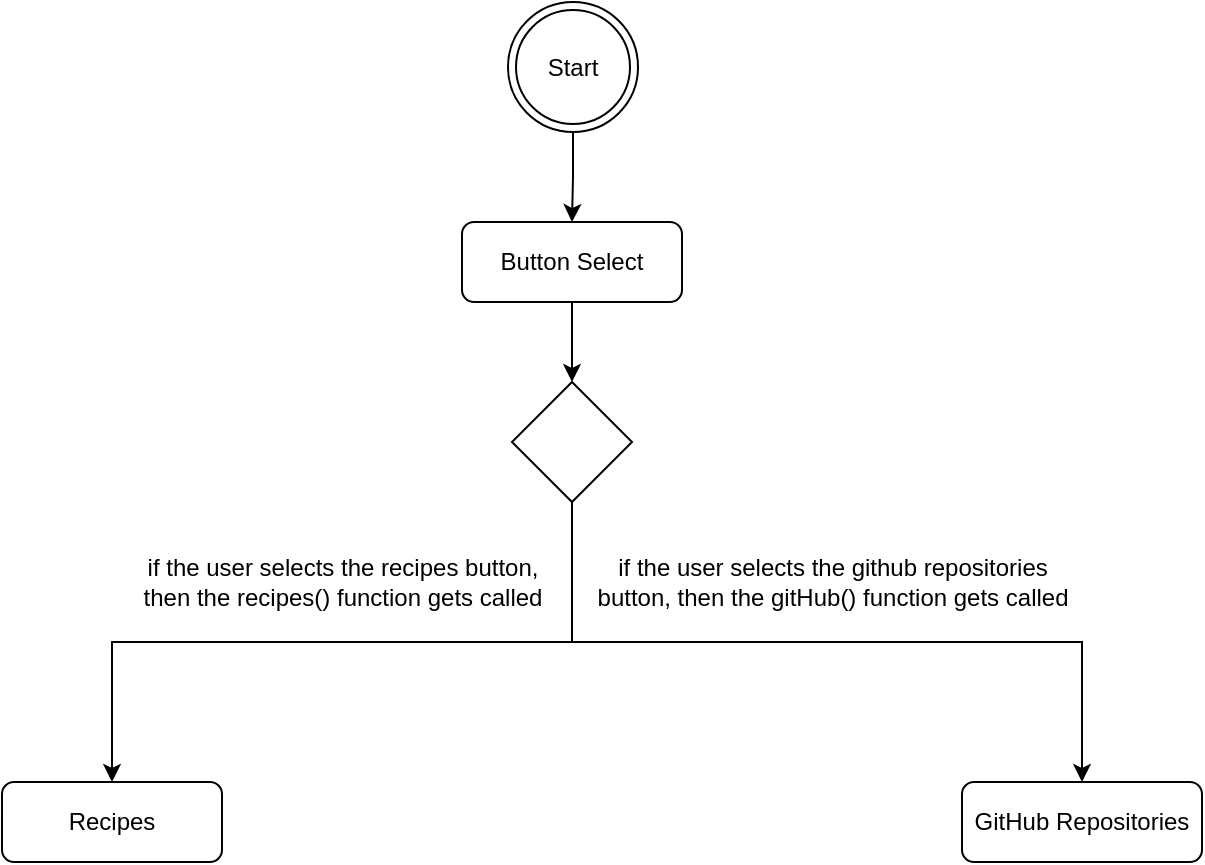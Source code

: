<mxfile version="22.1.18" type="device" pages="25">
  <diagram name="homepage" id="dBFkymIcIPs2Aqt194l7">
    <mxGraphModel dx="1393" dy="758" grid="1" gridSize="10" guides="1" tooltips="1" connect="1" arrows="1" fold="1" page="1" pageScale="1" pageWidth="850" pageHeight="1100" math="0" shadow="0">
      <root>
        <mxCell id="0" />
        <mxCell id="1" parent="0" />
        <mxCell id="60xYymBmRnDGhh05Ybv2-4" style="edgeStyle=orthogonalEdgeStyle;rounded=0;orthogonalLoop=1;jettySize=auto;html=1;exitX=0.5;exitY=1;exitDx=0;exitDy=0;entryX=0.5;entryY=0;entryDx=0;entryDy=0;" parent="1" source="60xYymBmRnDGhh05Ybv2-2" target="60xYymBmRnDGhh05Ybv2-3" edge="1">
          <mxGeometry relative="1" as="geometry" />
        </mxCell>
        <mxCell id="60xYymBmRnDGhh05Ybv2-2" value="Start" style="ellipse;shape=doubleEllipse;html=1;dashed=0;whiteSpace=wrap;aspect=fixed;" parent="1" vertex="1">
          <mxGeometry x="393" y="40" width="65" height="65" as="geometry" />
        </mxCell>
        <mxCell id="60xYymBmRnDGhh05Ybv2-3" value="Button Select" style="rounded=1;whiteSpace=wrap;html=1;" parent="1" vertex="1">
          <mxGeometry x="370" y="150" width="110" height="40" as="geometry" />
        </mxCell>
        <mxCell id="60xYymBmRnDGhh05Ybv2-5" value="Recipes" style="rounded=1;whiteSpace=wrap;html=1;" parent="1" vertex="1">
          <mxGeometry x="140" y="430" width="110" height="40" as="geometry" />
        </mxCell>
        <mxCell id="60xYymBmRnDGhh05Ybv2-8" value="if the user selects the recipes button, &lt;br&gt;then the recipes() function gets called" style="text;html=1;align=center;verticalAlign=middle;resizable=0;points=[];autosize=1;strokeColor=none;fillColor=none;" parent="1" vertex="1">
          <mxGeometry x="200" y="310" width="220" height="40" as="geometry" />
        </mxCell>
        <mxCell id="60xYymBmRnDGhh05Ybv2-9" value="GitHub Repositories" style="rounded=1;whiteSpace=wrap;html=1;" parent="1" vertex="1">
          <mxGeometry x="620" y="430" width="120" height="40" as="geometry" />
        </mxCell>
        <mxCell id="60xYymBmRnDGhh05Ybv2-11" value="if the user selects the github repositories &lt;br&gt;button, then the gitHub() function gets called" style="text;html=1;align=center;verticalAlign=middle;resizable=0;points=[];autosize=1;strokeColor=none;fillColor=none;" parent="1" vertex="1">
          <mxGeometry x="425" y="310" width="260" height="40" as="geometry" />
        </mxCell>
        <mxCell id="0KQRZE8nR5JDIuF4_i_4-2" value="" style="edgeStyle=orthogonalEdgeStyle;rounded=0;orthogonalLoop=1;jettySize=auto;html=1;exitX=0.5;exitY=1;exitDx=0;exitDy=0;entryX=0.5;entryY=0;entryDx=0;entryDy=0;" parent="1" source="60xYymBmRnDGhh05Ybv2-3" target="0KQRZE8nR5JDIuF4_i_4-1" edge="1">
          <mxGeometry relative="1" as="geometry">
            <mxPoint x="425" y="200" as="sourcePoint" />
            <mxPoint x="205" y="430" as="targetPoint" />
            <Array as="points" />
          </mxGeometry>
        </mxCell>
        <mxCell id="0KQRZE8nR5JDIuF4_i_4-3" style="edgeStyle=orthogonalEdgeStyle;rounded=0;orthogonalLoop=1;jettySize=auto;html=1;exitX=0.5;exitY=1;exitDx=0;exitDy=0;entryX=0.5;entryY=0;entryDx=0;entryDy=0;" parent="1" source="0KQRZE8nR5JDIuF4_i_4-1" target="60xYymBmRnDGhh05Ybv2-9" edge="1">
          <mxGeometry relative="1" as="geometry">
            <Array as="points">
              <mxPoint x="425" y="360" />
              <mxPoint x="680" y="360" />
            </Array>
          </mxGeometry>
        </mxCell>
        <mxCell id="0KQRZE8nR5JDIuF4_i_4-4" style="edgeStyle=orthogonalEdgeStyle;rounded=0;orthogonalLoop=1;jettySize=auto;html=1;exitX=0.5;exitY=1;exitDx=0;exitDy=0;entryX=0.5;entryY=0;entryDx=0;entryDy=0;" parent="1" source="0KQRZE8nR5JDIuF4_i_4-1" target="60xYymBmRnDGhh05Ybv2-5" edge="1">
          <mxGeometry relative="1" as="geometry">
            <Array as="points">
              <mxPoint x="425" y="360" />
              <mxPoint x="195" y="360" />
            </Array>
          </mxGeometry>
        </mxCell>
        <mxCell id="0KQRZE8nR5JDIuF4_i_4-1" value="" style="rhombus;" parent="1" vertex="1">
          <mxGeometry x="395" y="230" width="60" height="60" as="geometry" />
        </mxCell>
      </root>
    </mxGraphModel>
  </diagram>
  <diagram id="6-2S3GVmOmoGDDAzoifj" name="recipes">
    <mxGraphModel dx="1393" dy="758" grid="1" gridSize="10" guides="1" tooltips="1" connect="1" arrows="1" fold="1" page="1" pageScale="1" pageWidth="850" pageHeight="1100" math="0" shadow="0">
      <root>
        <mxCell id="0" />
        <mxCell id="1" parent="0" />
        <mxCell id="xHuGKmGO2HQTpj2fdXlS-1" style="edgeStyle=orthogonalEdgeStyle;rounded=0;orthogonalLoop=1;jettySize=auto;html=1;exitX=0.5;exitY=1;exitDx=0;exitDy=0;entryX=0.5;entryY=0;entryDx=0;entryDy=0;" parent="1" source="w9UdXSJX9tO6pY8ARMe3-1" target="xHuGKmGO2HQTpj2fdXlS-2" edge="1">
          <mxGeometry relative="1" as="geometry">
            <mxPoint x="426" y="180" as="targetPoint" />
          </mxGeometry>
        </mxCell>
        <mxCell id="w9UdXSJX9tO6pY8ARMe3-1" value="Start" style="ellipse;shape=doubleEllipse;html=1;dashed=0;whiteSpace=wrap;aspect=fixed;" parent="1" vertex="1">
          <mxGeometry x="393" y="40" width="65" height="65" as="geometry" />
        </mxCell>
        <mxCell id="mmJxlRUDqQefRmFDknqe-5" style="edgeStyle=orthogonalEdgeStyle;rounded=0;orthogonalLoop=1;jettySize=auto;html=1;exitX=0.5;exitY=1;exitDx=0;exitDy=0;entryX=0.5;entryY=0;entryDx=0;entryDy=0;" parent="1" source="xHuGKmGO2HQTpj2fdXlS-2" target="mmJxlRUDqQefRmFDknqe-4" edge="1">
          <mxGeometry relative="1" as="geometry" />
        </mxCell>
        <mxCell id="xHuGKmGO2HQTpj2fdXlS-2" value="Button Select" style="rounded=1;whiteSpace=wrap;html=1;" parent="1" vertex="1">
          <mxGeometry x="369.5" y="160" width="112" height="40" as="geometry" />
        </mxCell>
        <mxCell id="xHuGKmGO2HQTpj2fdXlS-5" value="if the user selects the banana bread button, &lt;br&gt;then the bananaBreadRecipe() function gets called" style="text;html=1;align=center;verticalAlign=middle;resizable=0;points=[];autosize=1;strokeColor=none;fillColor=none;" parent="1" vertex="1">
          <mxGeometry x="118" y="290" width="290" height="40" as="geometry" />
        </mxCell>
        <mxCell id="xHuGKmGO2HQTpj2fdXlS-8" value="if the user selects the white bread button, &lt;br&gt;then the whiteBreadRecipe() function gets called" style="text;html=1;align=center;verticalAlign=middle;resizable=0;points=[];autosize=1;strokeColor=none;fillColor=none;" parent="1" vertex="1">
          <mxGeometry x="128" y="390" width="280" height="40" as="geometry" />
        </mxCell>
        <mxCell id="xHuGKmGO2HQTpj2fdXlS-12" value="if the user selects the sugar cookies button, &lt;br&gt;then the sugarCookiesRecipe() function gets called" style="text;html=1;align=center;verticalAlign=middle;resizable=0;points=[];autosize=1;strokeColor=none;fillColor=none;" parent="1" vertex="1">
          <mxGeometry x="125" y="490" width="300" height="40" as="geometry" />
        </mxCell>
        <mxCell id="eH0nJ2XQURjz3zcglLdn-1" value="Back to Homepage" style="rounded=1;whiteSpace=wrap;html=1;" parent="1" vertex="1">
          <mxGeometry x="700" y="160" width="112" height="40" as="geometry" />
        </mxCell>
        <mxCell id="eH0nJ2XQURjz3zcglLdn-3" value="if the user selects the homepage button,&amp;nbsp;&lt;br&gt;then the backToHomepage() function gets called" style="text;html=1;align=center;verticalAlign=middle;resizable=0;points=[];autosize=1;strokeColor=none;fillColor=none;" parent="1" vertex="1">
          <mxGeometry x="465" y="230" width="280" height="40" as="geometry" />
        </mxCell>
        <mxCell id="eH0nJ2XQURjz3zcglLdn-6" value="if the user selects the crispy chicken ramen, &lt;br&gt;then the crispyChickenRamenRecipe() function gets called" style="text;html=1;align=center;verticalAlign=middle;resizable=0;points=[];autosize=1;strokeColor=none;fillColor=none;" parent="1" vertex="1">
          <mxGeometry x="118" y="590" width="340" height="40" as="geometry" />
        </mxCell>
        <mxCell id="eH0nJ2XQURjz3zcglLdn-10" value="if the user selects the breakfast burritos button,&lt;br&gt;then the breakfastBurritosRecipe() function gets called" style="text;html=1;align=center;verticalAlign=middle;resizable=0;points=[];autosize=1;strokeColor=none;fillColor=none;" parent="1" vertex="1">
          <mxGeometry x="130" y="690" width="310" height="40" as="geometry" />
        </mxCell>
        <mxCell id="eH0nJ2XQURjz3zcglLdn-13" value="if the user selects the breakfast sandwich button,&lt;br&gt;then the breakfastSandwichRecipe() function gets called" style="text;html=1;align=center;verticalAlign=middle;resizable=0;points=[];autosize=1;strokeColor=none;fillColor=none;" parent="1" vertex="1">
          <mxGeometry x="130" y="790" width="320" height="40" as="geometry" />
        </mxCell>
        <mxCell id="eH0nJ2XQURjz3zcglLdn-16" value="if the user selects the omelet button,&lt;br&gt;then the omeletRecipe() function gets called" style="text;html=1;align=center;verticalAlign=middle;resizable=0;points=[];autosize=1;strokeColor=none;fillColor=none;" parent="1" vertex="1">
          <mxGeometry x="130" y="890" width="260" height="40" as="geometry" />
        </mxCell>
        <mxCell id="mmJxlRUDqQefRmFDknqe-6" style="edgeStyle=orthogonalEdgeStyle;rounded=0;orthogonalLoop=1;jettySize=auto;html=1;exitX=0;exitY=0.5;exitDx=0;exitDy=0;entryX=0.5;entryY=0;entryDx=0;entryDy=0;" parent="1" source="mmJxlRUDqQefRmFDknqe-4" target="xHuGKmGO2HQTpj2fdXlS-3" edge="1">
          <mxGeometry relative="1" as="geometry" />
        </mxCell>
        <mxCell id="mmJxlRUDqQefRmFDknqe-8" style="edgeStyle=orthogonalEdgeStyle;rounded=0;orthogonalLoop=1;jettySize=auto;html=1;exitX=0;exitY=0.5;exitDx=0;exitDy=0;entryX=0.5;entryY=0;entryDx=0;entryDy=0;" parent="1" source="mmJxlRUDqQefRmFDknqe-4" target="xHuGKmGO2HQTpj2fdXlS-6" edge="1">
          <mxGeometry relative="1" as="geometry" />
        </mxCell>
        <mxCell id="mmJxlRUDqQefRmFDknqe-9" style="edgeStyle=orthogonalEdgeStyle;rounded=0;orthogonalLoop=1;jettySize=auto;html=1;exitX=0;exitY=0.5;exitDx=0;exitDy=0;entryX=0.5;entryY=0;entryDx=0;entryDy=0;" parent="1" source="mmJxlRUDqQefRmFDknqe-4" target="xHuGKmGO2HQTpj2fdXlS-10" edge="1">
          <mxGeometry relative="1" as="geometry" />
        </mxCell>
        <mxCell id="mmJxlRUDqQefRmFDknqe-10" style="edgeStyle=orthogonalEdgeStyle;rounded=0;orthogonalLoop=1;jettySize=auto;html=1;exitX=0;exitY=0.5;exitDx=0;exitDy=0;entryX=0.5;entryY=0;entryDx=0;entryDy=0;" parent="1" source="mmJxlRUDqQefRmFDknqe-4" target="eH0nJ2XQURjz3zcglLdn-4" edge="1">
          <mxGeometry relative="1" as="geometry" />
        </mxCell>
        <mxCell id="mmJxlRUDqQefRmFDknqe-12" style="edgeStyle=orthogonalEdgeStyle;rounded=0;orthogonalLoop=1;jettySize=auto;html=1;exitX=1;exitY=0.5;exitDx=0;exitDy=0;entryX=0.5;entryY=1;entryDx=0;entryDy=0;" parent="1" source="mmJxlRUDqQefRmFDknqe-4" target="eH0nJ2XQURjz3zcglLdn-1" edge="1">
          <mxGeometry relative="1" as="geometry" />
        </mxCell>
        <mxCell id="mmJxlRUDqQefRmFDknqe-14" style="edgeStyle=orthogonalEdgeStyle;rounded=0;orthogonalLoop=1;jettySize=auto;html=1;exitX=0;exitY=0.5;exitDx=0;exitDy=0;entryX=0.5;entryY=0;entryDx=0;entryDy=0;" parent="1" source="mmJxlRUDqQefRmFDknqe-4" target="eH0nJ2XQURjz3zcglLdn-8" edge="1">
          <mxGeometry relative="1" as="geometry" />
        </mxCell>
        <mxCell id="mmJxlRUDqQefRmFDknqe-16" style="edgeStyle=orthogonalEdgeStyle;rounded=0;orthogonalLoop=1;jettySize=auto;html=1;exitX=0;exitY=0.5;exitDx=0;exitDy=0;entryX=0.5;entryY=0;entryDx=0;entryDy=0;" parent="1" source="mmJxlRUDqQefRmFDknqe-4" target="eH0nJ2XQURjz3zcglLdn-11" edge="1">
          <mxGeometry relative="1" as="geometry" />
        </mxCell>
        <mxCell id="mmJxlRUDqQefRmFDknqe-17" style="edgeStyle=orthogonalEdgeStyle;rounded=0;orthogonalLoop=1;jettySize=auto;html=1;exitX=0;exitY=0.5;exitDx=0;exitDy=0;entryX=0.5;entryY=0;entryDx=0;entryDy=0;" parent="1" source="mmJxlRUDqQefRmFDknqe-4" target="eH0nJ2XQURjz3zcglLdn-14" edge="1">
          <mxGeometry relative="1" as="geometry" />
        </mxCell>
        <mxCell id="mmJxlRUDqQefRmFDknqe-19" style="edgeStyle=orthogonalEdgeStyle;rounded=0;orthogonalLoop=1;jettySize=auto;html=1;exitX=0;exitY=0.5;exitDx=0;exitDy=0;entryX=0.5;entryY=0;entryDx=0;entryDy=0;" parent="1" source="mmJxlRUDqQefRmFDknqe-4" target="mmJxlRUDqQefRmFDknqe-18" edge="1">
          <mxGeometry relative="1" as="geometry" />
        </mxCell>
        <mxCell id="mmJxlRUDqQefRmFDknqe-25" style="edgeStyle=orthogonalEdgeStyle;rounded=0;orthogonalLoop=1;jettySize=auto;html=1;exitX=1;exitY=0.5;exitDx=0;exitDy=0;entryX=0.5;entryY=0;entryDx=0;entryDy=0;" parent="1" source="mmJxlRUDqQefRmFDknqe-4" target="mmJxlRUDqQefRmFDknqe-22" edge="1">
          <mxGeometry relative="1" as="geometry" />
        </mxCell>
        <mxCell id="mmJxlRUDqQefRmFDknqe-4" value="" style="rhombus;" parent="1" vertex="1">
          <mxGeometry x="395" y="250" width="60" height="60" as="geometry" />
        </mxCell>
        <mxCell id="xHuGKmGO2HQTpj2fdXlS-3" value="Banana Bread" style="rounded=1;whiteSpace=wrap;html=1;" parent="1" vertex="1">
          <mxGeometry x="64" y="340" width="112" height="40" as="geometry" />
        </mxCell>
        <mxCell id="xHuGKmGO2HQTpj2fdXlS-6" value="White Bread" style="rounded=1;whiteSpace=wrap;html=1;" parent="1" vertex="1">
          <mxGeometry x="64" y="440" width="112" height="40" as="geometry" />
        </mxCell>
        <mxCell id="xHuGKmGO2HQTpj2fdXlS-10" value="Sugar Cookies" style="rounded=1;whiteSpace=wrap;html=1;" parent="1" vertex="1">
          <mxGeometry x="64" y="540" width="112" height="40" as="geometry" />
        </mxCell>
        <mxCell id="eH0nJ2XQURjz3zcglLdn-4" value="Crispy Chicken Ramen" style="rounded=1;whiteSpace=wrap;html=1;" parent="1" vertex="1">
          <mxGeometry x="64" y="640" width="112" height="40" as="geometry" />
        </mxCell>
        <mxCell id="eH0nJ2XQURjz3zcglLdn-8" value="Breakfast Burritos" style="rounded=1;whiteSpace=wrap;html=1;" parent="1" vertex="1">
          <mxGeometry x="64" y="740" width="112" height="40" as="geometry" />
        </mxCell>
        <mxCell id="mmJxlRUDqQefRmFDknqe-18" value="Stir-Fried Rice" style="rounded=1;whiteSpace=wrap;html=1;" parent="1" vertex="1">
          <mxGeometry x="60" y="1040" width="120" height="40" as="geometry" />
        </mxCell>
        <mxCell id="mmJxlRUDqQefRmFDknqe-20" value="if the user selects the stir-fried rice button,&lt;br&gt;then the stir-FriedRiceRecipe() function gets called" style="text;html=1;align=center;verticalAlign=middle;resizable=0;points=[];autosize=1;strokeColor=none;fillColor=none;" parent="1" vertex="1">
          <mxGeometry x="123" y="990" width="290" height="40" as="geometry" />
        </mxCell>
        <mxCell id="eH0nJ2XQURjz3zcglLdn-14" value="Omelet" style="rounded=1;whiteSpace=wrap;html=1;" parent="1" vertex="1">
          <mxGeometry x="60" y="940" width="120" height="40" as="geometry" />
        </mxCell>
        <mxCell id="mmJxlRUDqQefRmFDknqe-22" value="Potato Cakes" style="rounded=1;whiteSpace=wrap;html=1;" parent="1" vertex="1">
          <mxGeometry x="481.5" y="360" width="112" height="40" as="geometry" />
        </mxCell>
        <mxCell id="mmJxlRUDqQefRmFDknqe-26" value="if the user selects the potato cakes button,&amp;nbsp;&lt;br&gt;then the potatoCakesRecipe() function gets called" style="text;html=1;align=center;verticalAlign=middle;resizable=0;points=[];autosize=1;strokeColor=none;fillColor=none;" parent="1" vertex="1">
          <mxGeometry x="540" y="300" width="290" height="40" as="geometry" />
        </mxCell>
        <mxCell id="eH0nJ2XQURjz3zcglLdn-11" value="Breakfast Sandwich" style="rounded=1;whiteSpace=wrap;html=1;" parent="1" vertex="1">
          <mxGeometry x="60" y="840" width="120" height="40" as="geometry" />
        </mxCell>
      </root>
    </mxGraphModel>
  </diagram>
  <diagram id="J9uGRt8pFyW4MTrIIkcl" name="bananaBread">
    <mxGraphModel dx="1393" dy="758" grid="1" gridSize="10" guides="1" tooltips="1" connect="1" arrows="1" fold="1" page="1" pageScale="1" pageWidth="850" pageHeight="1100" math="0" shadow="0">
      <root>
        <mxCell id="0" />
        <mxCell id="1" parent="0" />
        <mxCell id="9oJNgC9MvdwEtmP0dpOg-3" style="edgeStyle=orthogonalEdgeStyle;rounded=0;orthogonalLoop=1;jettySize=auto;html=1;exitX=0.5;exitY=1;exitDx=0;exitDy=0;exitPerimeter=0;entryX=0.5;entryY=0;entryDx=0;entryDy=0;" parent="1" source="9oJNgC9MvdwEtmP0dpOg-1" target="9oJNgC9MvdwEtmP0dpOg-2" edge="1">
          <mxGeometry relative="1" as="geometry" />
        </mxCell>
        <mxCell id="9oJNgC9MvdwEtmP0dpOg-1" value="Start" style="strokeWidth=2;html=1;shape=mxgraph.flowchart.start_2;whiteSpace=wrap;" parent="1" vertex="1">
          <mxGeometry x="370" y="60" width="60" height="60" as="geometry" />
        </mxCell>
        <mxCell id="zmRcZB5ybwrJ9oY5PLXE-2" style="edgeStyle=orthogonalEdgeStyle;rounded=0;orthogonalLoop=1;jettySize=auto;html=1;exitX=0.5;exitY=1;exitDx=0;exitDy=0;entryX=0.5;entryY=0;entryDx=0;entryDy=0;" parent="1" source="9oJNgC9MvdwEtmP0dpOg-2" target="zmRcZB5ybwrJ9oY5PLXE-1" edge="1">
          <mxGeometry relative="1" as="geometry" />
        </mxCell>
        <mxCell id="9oJNgC9MvdwEtmP0dpOg-2" value="Button Select" style="rounded=1;whiteSpace=wrap;html=1;" parent="1" vertex="1">
          <mxGeometry x="345" y="180" width="110" height="40" as="geometry" />
        </mxCell>
        <mxCell id="zmRcZB5ybwrJ9oY5PLXE-3" style="edgeStyle=orthogonalEdgeStyle;rounded=0;orthogonalLoop=1;jettySize=auto;html=1;exitX=1;exitY=0.5;exitDx=0;exitDy=0;entryX=0.5;entryY=1;entryDx=0;entryDy=0;" parent="1" source="zmRcZB5ybwrJ9oY5PLXE-1" target="nxVDEfyBJE-qlkRNitiy-1" edge="1">
          <mxGeometry relative="1" as="geometry">
            <mxPoint x="600" y="200" as="targetPoint" />
          </mxGeometry>
        </mxCell>
        <mxCell id="nxVDEfyBJE-qlkRNitiy-3" style="edgeStyle=orthogonalEdgeStyle;rounded=0;orthogonalLoop=1;jettySize=auto;html=1;exitX=0;exitY=0.5;exitDx=0;exitDy=0;entryX=0.5;entryY=0;entryDx=0;entryDy=0;" parent="1" source="zmRcZB5ybwrJ9oY5PLXE-1" target="nxVDEfyBJE-qlkRNitiy-2" edge="1">
          <mxGeometry relative="1" as="geometry" />
        </mxCell>
        <mxCell id="Uz8xhtst-kcByv-PbeNK-2" style="edgeStyle=orthogonalEdgeStyle;rounded=0;orthogonalLoop=1;jettySize=auto;html=1;exitX=0.5;exitY=1;exitDx=0;exitDy=0;entryX=0.5;entryY=0;entryDx=0;entryDy=0;" parent="1" source="zmRcZB5ybwrJ9oY5PLXE-1" target="Uz8xhtst-kcByv-PbeNK-1" edge="1">
          <mxGeometry relative="1" as="geometry" />
        </mxCell>
        <mxCell id="zmRcZB5ybwrJ9oY5PLXE-1" value="" style="rhombus;" parent="1" vertex="1">
          <mxGeometry x="370" y="280" width="60" height="60" as="geometry" />
        </mxCell>
        <mxCell id="pEDFxaBtMffknO3M4dHS-1" value="if the user selects the homepage button,&amp;nbsp;&lt;br&gt;then the backToHomepage() function gets called" style="text;html=1;align=center;verticalAlign=middle;resizable=0;points=[];autosize=1;strokeColor=none;fillColor=none;" parent="1" vertex="1">
          <mxGeometry x="435" y="260" width="280" height="40" as="geometry" />
        </mxCell>
        <mxCell id="nxVDEfyBJE-qlkRNitiy-1" value="Back to Homepage" style="rounded=1;whiteSpace=wrap;html=1;" parent="1" vertex="1">
          <mxGeometry x="660" y="160" width="112" height="40" as="geometry" />
        </mxCell>
        <mxCell id="nxVDEfyBJE-qlkRNitiy-2" value="Pictures" style="rounded=1;whiteSpace=wrap;html=1;" parent="1" vertex="1">
          <mxGeometry x="20" y="340" width="90" height="40" as="geometry" />
        </mxCell>
        <mxCell id="nxVDEfyBJE-qlkRNitiy-5" value="if the user selects the pictures button,&amp;nbsp;&lt;br&gt;then the bananaBreadPictures() function gets called" style="text;html=1;align=center;verticalAlign=middle;resizable=0;points=[];autosize=1;strokeColor=none;fillColor=none;" parent="1" vertex="1">
          <mxGeometry x="70" y="260" width="300" height="40" as="geometry" />
        </mxCell>
        <mxCell id="Uz8xhtst-kcByv-PbeNK-1" value="Back to Recipes" style="rounded=1;whiteSpace=wrap;html=1;" parent="1" vertex="1">
          <mxGeometry x="350" y="460" width="100" height="40" as="geometry" />
        </mxCell>
        <mxCell id="Uz8xhtst-kcByv-PbeNK-3" value="if the user selects the back to recipes button,&amp;nbsp;&lt;br&gt;then the backToRecipes() function gets called" style="text;html=1;align=center;verticalAlign=middle;resizable=0;points=[];autosize=1;strokeColor=none;fillColor=none;" parent="1" vertex="1">
          <mxGeometry x="405" y="380" width="270" height="40" as="geometry" />
        </mxCell>
      </root>
    </mxGraphModel>
  </diagram>
  <diagram name="breakfastSandwich" id="M1IjWSMwLXbL4gwSrTP_">
    <mxGraphModel dx="1393" dy="758" grid="1" gridSize="10" guides="1" tooltips="1" connect="1" arrows="1" fold="1" page="1" pageScale="1" pageWidth="850" pageHeight="1100" math="0" shadow="0">
      <root>
        <mxCell id="tzFygDVdWijADFN7eM0Q-0" />
        <mxCell id="tzFygDVdWijADFN7eM0Q-1" parent="tzFygDVdWijADFN7eM0Q-0" />
        <mxCell id="tzFygDVdWijADFN7eM0Q-2" style="edgeStyle=orthogonalEdgeStyle;rounded=0;orthogonalLoop=1;jettySize=auto;html=1;exitX=0.5;exitY=1;exitDx=0;exitDy=0;exitPerimeter=0;entryX=0.5;entryY=0;entryDx=0;entryDy=0;" edge="1" parent="tzFygDVdWijADFN7eM0Q-1" source="tzFygDVdWijADFN7eM0Q-3" target="tzFygDVdWijADFN7eM0Q-5">
          <mxGeometry relative="1" as="geometry" />
        </mxCell>
        <mxCell id="tzFygDVdWijADFN7eM0Q-3" value="Start" style="strokeWidth=2;html=1;shape=mxgraph.flowchart.start_2;whiteSpace=wrap;" vertex="1" parent="tzFygDVdWijADFN7eM0Q-1">
          <mxGeometry x="370" y="60" width="60" height="60" as="geometry" />
        </mxCell>
        <mxCell id="tzFygDVdWijADFN7eM0Q-4" style="edgeStyle=orthogonalEdgeStyle;rounded=0;orthogonalLoop=1;jettySize=auto;html=1;exitX=0.5;exitY=1;exitDx=0;exitDy=0;entryX=0.5;entryY=0;entryDx=0;entryDy=0;" edge="1" parent="tzFygDVdWijADFN7eM0Q-1" source="tzFygDVdWijADFN7eM0Q-5" target="tzFygDVdWijADFN7eM0Q-9">
          <mxGeometry relative="1" as="geometry" />
        </mxCell>
        <mxCell id="tzFygDVdWijADFN7eM0Q-5" value="Button Select" style="rounded=1;whiteSpace=wrap;html=1;" vertex="1" parent="tzFygDVdWijADFN7eM0Q-1">
          <mxGeometry x="345" y="180" width="110" height="40" as="geometry" />
        </mxCell>
        <mxCell id="tzFygDVdWijADFN7eM0Q-6" style="edgeStyle=orthogonalEdgeStyle;rounded=0;orthogonalLoop=1;jettySize=auto;html=1;exitX=1;exitY=0.5;exitDx=0;exitDy=0;entryX=0.5;entryY=1;entryDx=0;entryDy=0;" edge="1" parent="tzFygDVdWijADFN7eM0Q-1" source="tzFygDVdWijADFN7eM0Q-9" target="tzFygDVdWijADFN7eM0Q-11">
          <mxGeometry relative="1" as="geometry">
            <mxPoint x="600" y="200" as="targetPoint" />
          </mxGeometry>
        </mxCell>
        <mxCell id="tzFygDVdWijADFN7eM0Q-7" style="edgeStyle=orthogonalEdgeStyle;rounded=0;orthogonalLoop=1;jettySize=auto;html=1;exitX=0;exitY=0.5;exitDx=0;exitDy=0;entryX=0.5;entryY=0;entryDx=0;entryDy=0;" edge="1" parent="tzFygDVdWijADFN7eM0Q-1" source="tzFygDVdWijADFN7eM0Q-9" target="tzFygDVdWijADFN7eM0Q-12">
          <mxGeometry relative="1" as="geometry" />
        </mxCell>
        <mxCell id="tzFygDVdWijADFN7eM0Q-8" style="edgeStyle=orthogonalEdgeStyle;rounded=0;orthogonalLoop=1;jettySize=auto;html=1;exitX=0.5;exitY=1;exitDx=0;exitDy=0;entryX=0.5;entryY=0;entryDx=0;entryDy=0;" edge="1" parent="tzFygDVdWijADFN7eM0Q-1" source="tzFygDVdWijADFN7eM0Q-9" target="tzFygDVdWijADFN7eM0Q-14">
          <mxGeometry relative="1" as="geometry" />
        </mxCell>
        <mxCell id="tzFygDVdWijADFN7eM0Q-9" value="" style="rhombus;" vertex="1" parent="tzFygDVdWijADFN7eM0Q-1">
          <mxGeometry x="370" y="280" width="60" height="60" as="geometry" />
        </mxCell>
        <mxCell id="tzFygDVdWijADFN7eM0Q-10" value="if the user selects the homepage button,&amp;nbsp;&lt;br&gt;then the backToHomepage() function gets called" style="text;html=1;align=center;verticalAlign=middle;resizable=0;points=[];autosize=1;strokeColor=none;fillColor=none;" vertex="1" parent="tzFygDVdWijADFN7eM0Q-1">
          <mxGeometry x="435" y="260" width="280" height="40" as="geometry" />
        </mxCell>
        <mxCell id="tzFygDVdWijADFN7eM0Q-11" value="Back to Homepage" style="rounded=1;whiteSpace=wrap;html=1;" vertex="1" parent="tzFygDVdWijADFN7eM0Q-1">
          <mxGeometry x="660" y="160" width="112" height="40" as="geometry" />
        </mxCell>
        <mxCell id="tzFygDVdWijADFN7eM0Q-12" value="Pictures" style="rounded=1;whiteSpace=wrap;html=1;" vertex="1" parent="tzFygDVdWijADFN7eM0Q-1">
          <mxGeometry x="10" y="340" width="90" height="40" as="geometry" />
        </mxCell>
        <mxCell id="tzFygDVdWijADFN7eM0Q-13" value="if the user selects the pictures button,&amp;nbsp;&lt;br&gt;then the breakfastSandwichPictures() function gets called" style="text;html=1;align=center;verticalAlign=middle;resizable=0;points=[];autosize=1;strokeColor=none;fillColor=none;" vertex="1" parent="tzFygDVdWijADFN7eM0Q-1">
          <mxGeometry x="60" y="260" width="330" height="40" as="geometry" />
        </mxCell>
        <mxCell id="tzFygDVdWijADFN7eM0Q-14" value="Back to Recipes" style="rounded=1;whiteSpace=wrap;html=1;" vertex="1" parent="tzFygDVdWijADFN7eM0Q-1">
          <mxGeometry x="350" y="460" width="100" height="40" as="geometry" />
        </mxCell>
        <mxCell id="tzFygDVdWijADFN7eM0Q-15" value="if the user selects the back to recipes button,&amp;nbsp;&lt;br&gt;then the backToRecipes() function gets called" style="text;html=1;align=center;verticalAlign=middle;resizable=0;points=[];autosize=1;strokeColor=none;fillColor=none;" vertex="1" parent="tzFygDVdWijADFN7eM0Q-1">
          <mxGeometry x="405" y="380" width="270" height="40" as="geometry" />
        </mxCell>
      </root>
    </mxGraphModel>
  </diagram>
  <diagram name="breakfastBurritos" id="dV_Fm81KbmhsUjJ54dax">
    <mxGraphModel dx="1393" dy="758" grid="1" gridSize="10" guides="1" tooltips="1" connect="1" arrows="1" fold="1" page="1" pageScale="1" pageWidth="850" pageHeight="1100" math="0" shadow="0">
      <root>
        <mxCell id="7Fg3YEZsYOCGKjv_89fR-0" />
        <mxCell id="7Fg3YEZsYOCGKjv_89fR-1" parent="7Fg3YEZsYOCGKjv_89fR-0" />
        <mxCell id="7Fg3YEZsYOCGKjv_89fR-2" style="edgeStyle=orthogonalEdgeStyle;rounded=0;orthogonalLoop=1;jettySize=auto;html=1;exitX=0.5;exitY=1;exitDx=0;exitDy=0;exitPerimeter=0;entryX=0.5;entryY=0;entryDx=0;entryDy=0;" parent="7Fg3YEZsYOCGKjv_89fR-1" source="7Fg3YEZsYOCGKjv_89fR-3" target="7Fg3YEZsYOCGKjv_89fR-5" edge="1">
          <mxGeometry relative="1" as="geometry" />
        </mxCell>
        <mxCell id="7Fg3YEZsYOCGKjv_89fR-3" value="Start" style="strokeWidth=2;html=1;shape=mxgraph.flowchart.start_2;whiteSpace=wrap;" parent="7Fg3YEZsYOCGKjv_89fR-1" vertex="1">
          <mxGeometry x="370" y="60" width="60" height="60" as="geometry" />
        </mxCell>
        <mxCell id="7Fg3YEZsYOCGKjv_89fR-4" style="edgeStyle=orthogonalEdgeStyle;rounded=0;orthogonalLoop=1;jettySize=auto;html=1;exitX=0.5;exitY=1;exitDx=0;exitDy=0;entryX=0.5;entryY=0;entryDx=0;entryDy=0;" parent="7Fg3YEZsYOCGKjv_89fR-1" source="7Fg3YEZsYOCGKjv_89fR-5" target="7Fg3YEZsYOCGKjv_89fR-9" edge="1">
          <mxGeometry relative="1" as="geometry" />
        </mxCell>
        <mxCell id="7Fg3YEZsYOCGKjv_89fR-5" value="Button Select" style="rounded=1;whiteSpace=wrap;html=1;" parent="7Fg3YEZsYOCGKjv_89fR-1" vertex="1">
          <mxGeometry x="345" y="180" width="110" height="40" as="geometry" />
        </mxCell>
        <mxCell id="7Fg3YEZsYOCGKjv_89fR-6" style="edgeStyle=orthogonalEdgeStyle;rounded=0;orthogonalLoop=1;jettySize=auto;html=1;exitX=1;exitY=0.5;exitDx=0;exitDy=0;entryX=0.5;entryY=1;entryDx=0;entryDy=0;" parent="7Fg3YEZsYOCGKjv_89fR-1" source="7Fg3YEZsYOCGKjv_89fR-9" target="7Fg3YEZsYOCGKjv_89fR-11" edge="1">
          <mxGeometry relative="1" as="geometry">
            <mxPoint x="600" y="200" as="targetPoint" />
          </mxGeometry>
        </mxCell>
        <mxCell id="7Fg3YEZsYOCGKjv_89fR-7" style="edgeStyle=orthogonalEdgeStyle;rounded=0;orthogonalLoop=1;jettySize=auto;html=1;exitX=0;exitY=0.5;exitDx=0;exitDy=0;entryX=0.5;entryY=0;entryDx=0;entryDy=0;" parent="7Fg3YEZsYOCGKjv_89fR-1" source="7Fg3YEZsYOCGKjv_89fR-9" target="7Fg3YEZsYOCGKjv_89fR-12" edge="1">
          <mxGeometry relative="1" as="geometry" />
        </mxCell>
        <mxCell id="7Fg3YEZsYOCGKjv_89fR-8" style="edgeStyle=orthogonalEdgeStyle;rounded=0;orthogonalLoop=1;jettySize=auto;html=1;exitX=0.5;exitY=1;exitDx=0;exitDy=0;entryX=0.5;entryY=0;entryDx=0;entryDy=0;" parent="7Fg3YEZsYOCGKjv_89fR-1" source="7Fg3YEZsYOCGKjv_89fR-9" target="7Fg3YEZsYOCGKjv_89fR-14" edge="1">
          <mxGeometry relative="1" as="geometry" />
        </mxCell>
        <mxCell id="7Fg3YEZsYOCGKjv_89fR-9" value="" style="rhombus;" parent="7Fg3YEZsYOCGKjv_89fR-1" vertex="1">
          <mxGeometry x="370" y="280" width="60" height="60" as="geometry" />
        </mxCell>
        <mxCell id="7Fg3YEZsYOCGKjv_89fR-10" value="if the user selects the homepage button,&amp;nbsp;&lt;br&gt;then the backToHomepage() function gets called" style="text;html=1;align=center;verticalAlign=middle;resizable=0;points=[];autosize=1;strokeColor=none;fillColor=none;" parent="7Fg3YEZsYOCGKjv_89fR-1" vertex="1">
          <mxGeometry x="435" y="260" width="280" height="40" as="geometry" />
        </mxCell>
        <mxCell id="7Fg3YEZsYOCGKjv_89fR-11" value="Back to Homepage" style="rounded=1;whiteSpace=wrap;html=1;" parent="7Fg3YEZsYOCGKjv_89fR-1" vertex="1">
          <mxGeometry x="660" y="160" width="112" height="40" as="geometry" />
        </mxCell>
        <mxCell id="7Fg3YEZsYOCGKjv_89fR-12" value="Pictures" style="rounded=1;whiteSpace=wrap;html=1;" parent="7Fg3YEZsYOCGKjv_89fR-1" vertex="1">
          <mxGeometry x="20" y="340" width="90" height="40" as="geometry" />
        </mxCell>
        <mxCell id="7Fg3YEZsYOCGKjv_89fR-13" value="if the user selects the pictures button,&amp;nbsp;&lt;br&gt;then the breakfastBurritosPictures() function gets called" style="text;html=1;align=center;verticalAlign=middle;resizable=0;points=[];autosize=1;strokeColor=none;fillColor=none;" parent="7Fg3YEZsYOCGKjv_89fR-1" vertex="1">
          <mxGeometry x="60" y="260" width="320" height="40" as="geometry" />
        </mxCell>
        <mxCell id="7Fg3YEZsYOCGKjv_89fR-14" value="Back to Recipes" style="rounded=1;whiteSpace=wrap;html=1;" parent="7Fg3YEZsYOCGKjv_89fR-1" vertex="1">
          <mxGeometry x="350" y="460" width="100" height="40" as="geometry" />
        </mxCell>
        <mxCell id="7Fg3YEZsYOCGKjv_89fR-15" value="if the user selects the back to recipes button,&amp;nbsp;&lt;br&gt;then the backToRecipes() function gets called" style="text;html=1;align=center;verticalAlign=middle;resizable=0;points=[];autosize=1;strokeColor=none;fillColor=none;" parent="7Fg3YEZsYOCGKjv_89fR-1" vertex="1">
          <mxGeometry x="405" y="380" width="270" height="40" as="geometry" />
        </mxCell>
      </root>
    </mxGraphModel>
  </diagram>
  <diagram name="chiliOil" id="oaNYMzCOXUptbNSMQ3b1">
    <mxGraphModel dx="1393" dy="758" grid="1" gridSize="10" guides="1" tooltips="1" connect="1" arrows="1" fold="1" page="1" pageScale="1" pageWidth="850" pageHeight="1100" math="0" shadow="0">
      <root>
        <mxCell id="PjlawRxf4Mn6Yhnh4ab1-0" />
        <mxCell id="PjlawRxf4Mn6Yhnh4ab1-1" parent="PjlawRxf4Mn6Yhnh4ab1-0" />
        <mxCell id="PjlawRxf4Mn6Yhnh4ab1-2" style="edgeStyle=orthogonalEdgeStyle;rounded=0;orthogonalLoop=1;jettySize=auto;html=1;exitX=0.5;exitY=1;exitDx=0;exitDy=0;exitPerimeter=0;entryX=0.5;entryY=0;entryDx=0;entryDy=0;" edge="1" parent="PjlawRxf4Mn6Yhnh4ab1-1" source="PjlawRxf4Mn6Yhnh4ab1-3" target="PjlawRxf4Mn6Yhnh4ab1-5">
          <mxGeometry relative="1" as="geometry" />
        </mxCell>
        <mxCell id="PjlawRxf4Mn6Yhnh4ab1-3" value="Start" style="strokeWidth=2;html=1;shape=mxgraph.flowchart.start_2;whiteSpace=wrap;" vertex="1" parent="PjlawRxf4Mn6Yhnh4ab1-1">
          <mxGeometry x="370" y="60" width="60" height="60" as="geometry" />
        </mxCell>
        <mxCell id="PjlawRxf4Mn6Yhnh4ab1-4" style="edgeStyle=orthogonalEdgeStyle;rounded=0;orthogonalLoop=1;jettySize=auto;html=1;exitX=0.5;exitY=1;exitDx=0;exitDy=0;entryX=0.5;entryY=0;entryDx=0;entryDy=0;" edge="1" parent="PjlawRxf4Mn6Yhnh4ab1-1" source="PjlawRxf4Mn6Yhnh4ab1-5" target="PjlawRxf4Mn6Yhnh4ab1-9">
          <mxGeometry relative="1" as="geometry" />
        </mxCell>
        <mxCell id="PjlawRxf4Mn6Yhnh4ab1-5" value="Button Select" style="rounded=1;whiteSpace=wrap;html=1;" vertex="1" parent="PjlawRxf4Mn6Yhnh4ab1-1">
          <mxGeometry x="345" y="180" width="110" height="40" as="geometry" />
        </mxCell>
        <mxCell id="PjlawRxf4Mn6Yhnh4ab1-6" style="edgeStyle=orthogonalEdgeStyle;rounded=0;orthogonalLoop=1;jettySize=auto;html=1;exitX=1;exitY=0.5;exitDx=0;exitDy=0;entryX=0.5;entryY=1;entryDx=0;entryDy=0;" edge="1" parent="PjlawRxf4Mn6Yhnh4ab1-1" source="PjlawRxf4Mn6Yhnh4ab1-9" target="PjlawRxf4Mn6Yhnh4ab1-11">
          <mxGeometry relative="1" as="geometry">
            <mxPoint x="600" y="200" as="targetPoint" />
          </mxGeometry>
        </mxCell>
        <mxCell id="PjlawRxf4Mn6Yhnh4ab1-7" style="edgeStyle=orthogonalEdgeStyle;rounded=0;orthogonalLoop=1;jettySize=auto;html=1;exitX=0;exitY=0.5;exitDx=0;exitDy=0;entryX=0.5;entryY=0;entryDx=0;entryDy=0;" edge="1" parent="PjlawRxf4Mn6Yhnh4ab1-1" source="PjlawRxf4Mn6Yhnh4ab1-9" target="PjlawRxf4Mn6Yhnh4ab1-12">
          <mxGeometry relative="1" as="geometry" />
        </mxCell>
        <mxCell id="PjlawRxf4Mn6Yhnh4ab1-8" style="edgeStyle=orthogonalEdgeStyle;rounded=0;orthogonalLoop=1;jettySize=auto;html=1;exitX=0.5;exitY=1;exitDx=0;exitDy=0;entryX=0.5;entryY=0;entryDx=0;entryDy=0;" edge="1" parent="PjlawRxf4Mn6Yhnh4ab1-1" source="PjlawRxf4Mn6Yhnh4ab1-9" target="PjlawRxf4Mn6Yhnh4ab1-14">
          <mxGeometry relative="1" as="geometry" />
        </mxCell>
        <mxCell id="PjlawRxf4Mn6Yhnh4ab1-9" value="" style="rhombus;" vertex="1" parent="PjlawRxf4Mn6Yhnh4ab1-1">
          <mxGeometry x="370" y="280" width="60" height="60" as="geometry" />
        </mxCell>
        <mxCell id="PjlawRxf4Mn6Yhnh4ab1-10" value="if the user selects the homepage button,&amp;nbsp;&lt;br&gt;then the backToHomepage() function gets called" style="text;html=1;align=center;verticalAlign=middle;resizable=0;points=[];autosize=1;strokeColor=none;fillColor=none;" vertex="1" parent="PjlawRxf4Mn6Yhnh4ab1-1">
          <mxGeometry x="435" y="260" width="280" height="40" as="geometry" />
        </mxCell>
        <mxCell id="PjlawRxf4Mn6Yhnh4ab1-11" value="Back to Homepage" style="rounded=1;whiteSpace=wrap;html=1;" vertex="1" parent="PjlawRxf4Mn6Yhnh4ab1-1">
          <mxGeometry x="660" y="160" width="112" height="40" as="geometry" />
        </mxCell>
        <mxCell id="PjlawRxf4Mn6Yhnh4ab1-12" value="Pictures" style="rounded=1;whiteSpace=wrap;html=1;" vertex="1" parent="PjlawRxf4Mn6Yhnh4ab1-1">
          <mxGeometry x="20" y="340" width="90" height="40" as="geometry" />
        </mxCell>
        <mxCell id="PjlawRxf4Mn6Yhnh4ab1-13" value="if the user selects the pictures button,&amp;nbsp;&lt;br&gt;then the chiliOilPictures() function gets called" style="text;html=1;align=center;verticalAlign=middle;resizable=0;points=[];autosize=1;strokeColor=none;fillColor=none;" vertex="1" parent="PjlawRxf4Mn6Yhnh4ab1-1">
          <mxGeometry x="90" y="260" width="260" height="40" as="geometry" />
        </mxCell>
        <mxCell id="PjlawRxf4Mn6Yhnh4ab1-14" value="Back to Recipes" style="rounded=1;whiteSpace=wrap;html=1;" vertex="1" parent="PjlawRxf4Mn6Yhnh4ab1-1">
          <mxGeometry x="350" y="460" width="100" height="40" as="geometry" />
        </mxCell>
        <mxCell id="PjlawRxf4Mn6Yhnh4ab1-15" value="if the user selects the back to recipes button,&amp;nbsp;&lt;br&gt;then the backToRecipes() function gets called" style="text;html=1;align=center;verticalAlign=middle;resizable=0;points=[];autosize=1;strokeColor=none;fillColor=none;" vertex="1" parent="PjlawRxf4Mn6Yhnh4ab1-1">
          <mxGeometry x="405" y="380" width="270" height="40" as="geometry" />
        </mxCell>
      </root>
    </mxGraphModel>
  </diagram>
  <diagram name="omelet" id="2DFLf-9mnusENVbv5yXA">
    <mxGraphModel dx="1393" dy="758" grid="1" gridSize="10" guides="1" tooltips="1" connect="1" arrows="1" fold="1" page="1" pageScale="1" pageWidth="850" pageHeight="1100" math="0" shadow="0">
      <root>
        <mxCell id="ywUbFqJ02Mjji2OB1B3N-0" />
        <mxCell id="ywUbFqJ02Mjji2OB1B3N-1" parent="ywUbFqJ02Mjji2OB1B3N-0" />
        <mxCell id="ywUbFqJ02Mjji2OB1B3N-2" style="edgeStyle=orthogonalEdgeStyle;rounded=0;orthogonalLoop=1;jettySize=auto;html=1;exitX=0.5;exitY=1;exitDx=0;exitDy=0;exitPerimeter=0;entryX=0.5;entryY=0;entryDx=0;entryDy=0;" edge="1" parent="ywUbFqJ02Mjji2OB1B3N-1" source="ywUbFqJ02Mjji2OB1B3N-3" target="ywUbFqJ02Mjji2OB1B3N-5">
          <mxGeometry relative="1" as="geometry" />
        </mxCell>
        <mxCell id="ywUbFqJ02Mjji2OB1B3N-3" value="Start" style="strokeWidth=2;html=1;shape=mxgraph.flowchart.start_2;whiteSpace=wrap;" vertex="1" parent="ywUbFqJ02Mjji2OB1B3N-1">
          <mxGeometry x="370" y="60" width="60" height="60" as="geometry" />
        </mxCell>
        <mxCell id="ywUbFqJ02Mjji2OB1B3N-4" style="edgeStyle=orthogonalEdgeStyle;rounded=0;orthogonalLoop=1;jettySize=auto;html=1;exitX=0.5;exitY=1;exitDx=0;exitDy=0;entryX=0.5;entryY=0;entryDx=0;entryDy=0;" edge="1" parent="ywUbFqJ02Mjji2OB1B3N-1" source="ywUbFqJ02Mjji2OB1B3N-5" target="ywUbFqJ02Mjji2OB1B3N-9">
          <mxGeometry relative="1" as="geometry" />
        </mxCell>
        <mxCell id="ywUbFqJ02Mjji2OB1B3N-5" value="Button Select" style="rounded=1;whiteSpace=wrap;html=1;" vertex="1" parent="ywUbFqJ02Mjji2OB1B3N-1">
          <mxGeometry x="345" y="180" width="110" height="40" as="geometry" />
        </mxCell>
        <mxCell id="ywUbFqJ02Mjji2OB1B3N-6" style="edgeStyle=orthogonalEdgeStyle;rounded=0;orthogonalLoop=1;jettySize=auto;html=1;exitX=1;exitY=0.5;exitDx=0;exitDy=0;entryX=0.5;entryY=1;entryDx=0;entryDy=0;" edge="1" parent="ywUbFqJ02Mjji2OB1B3N-1" source="ywUbFqJ02Mjji2OB1B3N-9" target="ywUbFqJ02Mjji2OB1B3N-11">
          <mxGeometry relative="1" as="geometry">
            <mxPoint x="600" y="200" as="targetPoint" />
          </mxGeometry>
        </mxCell>
        <mxCell id="ywUbFqJ02Mjji2OB1B3N-7" style="edgeStyle=orthogonalEdgeStyle;rounded=0;orthogonalLoop=1;jettySize=auto;html=1;exitX=0;exitY=0.5;exitDx=0;exitDy=0;entryX=0.5;entryY=0;entryDx=0;entryDy=0;" edge="1" parent="ywUbFqJ02Mjji2OB1B3N-1" source="ywUbFqJ02Mjji2OB1B3N-9" target="ywUbFqJ02Mjji2OB1B3N-12">
          <mxGeometry relative="1" as="geometry" />
        </mxCell>
        <mxCell id="ywUbFqJ02Mjji2OB1B3N-8" style="edgeStyle=orthogonalEdgeStyle;rounded=0;orthogonalLoop=1;jettySize=auto;html=1;exitX=0.5;exitY=1;exitDx=0;exitDy=0;entryX=0.5;entryY=0;entryDx=0;entryDy=0;" edge="1" parent="ywUbFqJ02Mjji2OB1B3N-1" source="ywUbFqJ02Mjji2OB1B3N-9" target="ywUbFqJ02Mjji2OB1B3N-14">
          <mxGeometry relative="1" as="geometry" />
        </mxCell>
        <mxCell id="ywUbFqJ02Mjji2OB1B3N-9" value="" style="rhombus;" vertex="1" parent="ywUbFqJ02Mjji2OB1B3N-1">
          <mxGeometry x="370" y="280" width="60" height="60" as="geometry" />
        </mxCell>
        <mxCell id="ywUbFqJ02Mjji2OB1B3N-10" value="if the user selects the homepage button,&amp;nbsp;&lt;br&gt;then the backToHomepage() function gets called" style="text;html=1;align=center;verticalAlign=middle;resizable=0;points=[];autosize=1;strokeColor=none;fillColor=none;" vertex="1" parent="ywUbFqJ02Mjji2OB1B3N-1">
          <mxGeometry x="435" y="260" width="280" height="40" as="geometry" />
        </mxCell>
        <mxCell id="ywUbFqJ02Mjji2OB1B3N-11" value="Back to Homepage" style="rounded=1;whiteSpace=wrap;html=1;" vertex="1" parent="ywUbFqJ02Mjji2OB1B3N-1">
          <mxGeometry x="660" y="160" width="112" height="40" as="geometry" />
        </mxCell>
        <mxCell id="ywUbFqJ02Mjji2OB1B3N-12" value="Pictures" style="rounded=1;whiteSpace=wrap;html=1;" vertex="1" parent="ywUbFqJ02Mjji2OB1B3N-1">
          <mxGeometry x="20" y="340" width="90" height="40" as="geometry" />
        </mxCell>
        <mxCell id="ywUbFqJ02Mjji2OB1B3N-13" value="if the user selects the pictures button,&amp;nbsp;&lt;br&gt;then the omeletPictures() function gets called" style="text;html=1;align=center;verticalAlign=middle;resizable=0;points=[];autosize=1;strokeColor=none;fillColor=none;" vertex="1" parent="ywUbFqJ02Mjji2OB1B3N-1">
          <mxGeometry x="90" y="260" width="260" height="40" as="geometry" />
        </mxCell>
        <mxCell id="ywUbFqJ02Mjji2OB1B3N-14" value="Back to Recipes" style="rounded=1;whiteSpace=wrap;html=1;" vertex="1" parent="ywUbFqJ02Mjji2OB1B3N-1">
          <mxGeometry x="350" y="460" width="100" height="40" as="geometry" />
        </mxCell>
        <mxCell id="ywUbFqJ02Mjji2OB1B3N-15" value="if the user selects the back to recipes button,&amp;nbsp;&lt;br&gt;then the backToRecipes() function gets called" style="text;html=1;align=center;verticalAlign=middle;resizable=0;points=[];autosize=1;strokeColor=none;fillColor=none;" vertex="1" parent="ywUbFqJ02Mjji2OB1B3N-1">
          <mxGeometry x="405" y="380" width="270" height="40" as="geometry" />
        </mxCell>
      </root>
    </mxGraphModel>
  </diagram>
  <diagram name="sugarCookies" id="wi0iguAbsR6JvU6QagoX">
    <mxGraphModel dx="1393" dy="758" grid="1" gridSize="10" guides="1" tooltips="1" connect="1" arrows="1" fold="1" page="1" pageScale="1" pageWidth="850" pageHeight="1100" math="0" shadow="0">
      <root>
        <mxCell id="aeJc9CDjN3EKdlwSGOYV-0" />
        <mxCell id="aeJc9CDjN3EKdlwSGOYV-1" parent="aeJc9CDjN3EKdlwSGOYV-0" />
        <mxCell id="aeJc9CDjN3EKdlwSGOYV-2" style="edgeStyle=orthogonalEdgeStyle;rounded=0;orthogonalLoop=1;jettySize=auto;html=1;exitX=0.5;exitY=1;exitDx=0;exitDy=0;exitPerimeter=0;entryX=0.5;entryY=0;entryDx=0;entryDy=0;" edge="1" parent="aeJc9CDjN3EKdlwSGOYV-1" source="aeJc9CDjN3EKdlwSGOYV-3" target="aeJc9CDjN3EKdlwSGOYV-5">
          <mxGeometry relative="1" as="geometry" />
        </mxCell>
        <mxCell id="aeJc9CDjN3EKdlwSGOYV-3" value="Start" style="strokeWidth=2;html=1;shape=mxgraph.flowchart.start_2;whiteSpace=wrap;" vertex="1" parent="aeJc9CDjN3EKdlwSGOYV-1">
          <mxGeometry x="370" y="60" width="60" height="60" as="geometry" />
        </mxCell>
        <mxCell id="aeJc9CDjN3EKdlwSGOYV-4" style="edgeStyle=orthogonalEdgeStyle;rounded=0;orthogonalLoop=1;jettySize=auto;html=1;exitX=0.5;exitY=1;exitDx=0;exitDy=0;entryX=0.5;entryY=0;entryDx=0;entryDy=0;" edge="1" parent="aeJc9CDjN3EKdlwSGOYV-1" source="aeJc9CDjN3EKdlwSGOYV-5" target="aeJc9CDjN3EKdlwSGOYV-9">
          <mxGeometry relative="1" as="geometry" />
        </mxCell>
        <mxCell id="aeJc9CDjN3EKdlwSGOYV-5" value="Button Select" style="rounded=1;whiteSpace=wrap;html=1;" vertex="1" parent="aeJc9CDjN3EKdlwSGOYV-1">
          <mxGeometry x="345" y="180" width="110" height="40" as="geometry" />
        </mxCell>
        <mxCell id="aeJc9CDjN3EKdlwSGOYV-6" style="edgeStyle=orthogonalEdgeStyle;rounded=0;orthogonalLoop=1;jettySize=auto;html=1;exitX=1;exitY=0.5;exitDx=0;exitDy=0;entryX=0.5;entryY=1;entryDx=0;entryDy=0;" edge="1" parent="aeJc9CDjN3EKdlwSGOYV-1" source="aeJc9CDjN3EKdlwSGOYV-9" target="aeJc9CDjN3EKdlwSGOYV-11">
          <mxGeometry relative="1" as="geometry">
            <mxPoint x="600" y="200" as="targetPoint" />
          </mxGeometry>
        </mxCell>
        <mxCell id="aeJc9CDjN3EKdlwSGOYV-7" style="edgeStyle=orthogonalEdgeStyle;rounded=0;orthogonalLoop=1;jettySize=auto;html=1;exitX=0;exitY=0.5;exitDx=0;exitDy=0;entryX=0.5;entryY=0;entryDx=0;entryDy=0;" edge="1" parent="aeJc9CDjN3EKdlwSGOYV-1" source="aeJc9CDjN3EKdlwSGOYV-9" target="aeJc9CDjN3EKdlwSGOYV-12">
          <mxGeometry relative="1" as="geometry" />
        </mxCell>
        <mxCell id="aeJc9CDjN3EKdlwSGOYV-8" style="edgeStyle=orthogonalEdgeStyle;rounded=0;orthogonalLoop=1;jettySize=auto;html=1;exitX=0.5;exitY=1;exitDx=0;exitDy=0;entryX=0.5;entryY=0;entryDx=0;entryDy=0;" edge="1" parent="aeJc9CDjN3EKdlwSGOYV-1" source="aeJc9CDjN3EKdlwSGOYV-9" target="aeJc9CDjN3EKdlwSGOYV-14">
          <mxGeometry relative="1" as="geometry" />
        </mxCell>
        <mxCell id="aeJc9CDjN3EKdlwSGOYV-9" value="" style="rhombus;" vertex="1" parent="aeJc9CDjN3EKdlwSGOYV-1">
          <mxGeometry x="370" y="280" width="60" height="60" as="geometry" />
        </mxCell>
        <mxCell id="aeJc9CDjN3EKdlwSGOYV-10" value="if the user selects the homepage button,&amp;nbsp;&lt;br&gt;then the backToHomepage() function gets called" style="text;html=1;align=center;verticalAlign=middle;resizable=0;points=[];autosize=1;strokeColor=none;fillColor=none;" vertex="1" parent="aeJc9CDjN3EKdlwSGOYV-1">
          <mxGeometry x="435" y="260" width="280" height="40" as="geometry" />
        </mxCell>
        <mxCell id="aeJc9CDjN3EKdlwSGOYV-11" value="Back to Homepage" style="rounded=1;whiteSpace=wrap;html=1;" vertex="1" parent="aeJc9CDjN3EKdlwSGOYV-1">
          <mxGeometry x="660" y="160" width="112" height="40" as="geometry" />
        </mxCell>
        <mxCell id="aeJc9CDjN3EKdlwSGOYV-12" value="Pictures" style="rounded=1;whiteSpace=wrap;html=1;" vertex="1" parent="aeJc9CDjN3EKdlwSGOYV-1">
          <mxGeometry x="20" y="340" width="90" height="40" as="geometry" />
        </mxCell>
        <mxCell id="aeJc9CDjN3EKdlwSGOYV-13" value="if the user selects the pictures button,&amp;nbsp;&lt;br&gt;then the sugarCookiesPictures() function gets called" style="text;html=1;align=center;verticalAlign=middle;resizable=0;points=[];autosize=1;strokeColor=none;fillColor=none;" vertex="1" parent="aeJc9CDjN3EKdlwSGOYV-1">
          <mxGeometry x="70" y="260" width="300" height="40" as="geometry" />
        </mxCell>
        <mxCell id="aeJc9CDjN3EKdlwSGOYV-14" value="Back to Recipes" style="rounded=1;whiteSpace=wrap;html=1;" vertex="1" parent="aeJc9CDjN3EKdlwSGOYV-1">
          <mxGeometry x="350" y="460" width="100" height="40" as="geometry" />
        </mxCell>
        <mxCell id="aeJc9CDjN3EKdlwSGOYV-15" value="if the user selects the back to recipes button,&amp;nbsp;&lt;br&gt;then the backToRecipes() function gets called" style="text;html=1;align=center;verticalAlign=middle;resizable=0;points=[];autosize=1;strokeColor=none;fillColor=none;" vertex="1" parent="aeJc9CDjN3EKdlwSGOYV-1">
          <mxGeometry x="405" y="380" width="270" height="40" as="geometry" />
        </mxCell>
      </root>
    </mxGraphModel>
  </diagram>
  <diagram name="potatoCakes" id="W3ilqYizFQ9RfyMC9EZu">
    <mxGraphModel dx="1393" dy="758" grid="1" gridSize="10" guides="1" tooltips="1" connect="1" arrows="1" fold="1" page="1" pageScale="1" pageWidth="850" pageHeight="1100" math="0" shadow="0">
      <root>
        <mxCell id="wQqMLscUr_p5kmz3lkgx-0" />
        <mxCell id="wQqMLscUr_p5kmz3lkgx-1" parent="wQqMLscUr_p5kmz3lkgx-0" />
        <mxCell id="wQqMLscUr_p5kmz3lkgx-2" style="edgeStyle=orthogonalEdgeStyle;rounded=0;orthogonalLoop=1;jettySize=auto;html=1;exitX=0.5;exitY=1;exitDx=0;exitDy=0;exitPerimeter=0;entryX=0.5;entryY=0;entryDx=0;entryDy=0;" edge="1" parent="wQqMLscUr_p5kmz3lkgx-1" source="wQqMLscUr_p5kmz3lkgx-3" target="wQqMLscUr_p5kmz3lkgx-5">
          <mxGeometry relative="1" as="geometry" />
        </mxCell>
        <mxCell id="wQqMLscUr_p5kmz3lkgx-3" value="Start" style="strokeWidth=2;html=1;shape=mxgraph.flowchart.start_2;whiteSpace=wrap;" vertex="1" parent="wQqMLscUr_p5kmz3lkgx-1">
          <mxGeometry x="370" y="60" width="60" height="60" as="geometry" />
        </mxCell>
        <mxCell id="wQqMLscUr_p5kmz3lkgx-4" style="edgeStyle=orthogonalEdgeStyle;rounded=0;orthogonalLoop=1;jettySize=auto;html=1;exitX=0.5;exitY=1;exitDx=0;exitDy=0;entryX=0.5;entryY=0;entryDx=0;entryDy=0;" edge="1" parent="wQqMLscUr_p5kmz3lkgx-1" source="wQqMLscUr_p5kmz3lkgx-5" target="wQqMLscUr_p5kmz3lkgx-9">
          <mxGeometry relative="1" as="geometry" />
        </mxCell>
        <mxCell id="wQqMLscUr_p5kmz3lkgx-5" value="Button Select" style="rounded=1;whiteSpace=wrap;html=1;" vertex="1" parent="wQqMLscUr_p5kmz3lkgx-1">
          <mxGeometry x="345" y="180" width="110" height="40" as="geometry" />
        </mxCell>
        <mxCell id="wQqMLscUr_p5kmz3lkgx-6" style="edgeStyle=orthogonalEdgeStyle;rounded=0;orthogonalLoop=1;jettySize=auto;html=1;exitX=1;exitY=0.5;exitDx=0;exitDy=0;entryX=0.5;entryY=1;entryDx=0;entryDy=0;" edge="1" parent="wQqMLscUr_p5kmz3lkgx-1" source="wQqMLscUr_p5kmz3lkgx-9" target="wQqMLscUr_p5kmz3lkgx-11">
          <mxGeometry relative="1" as="geometry">
            <mxPoint x="600" y="200" as="targetPoint" />
          </mxGeometry>
        </mxCell>
        <mxCell id="wQqMLscUr_p5kmz3lkgx-8" style="edgeStyle=orthogonalEdgeStyle;rounded=0;orthogonalLoop=1;jettySize=auto;html=1;exitX=0.5;exitY=1;exitDx=0;exitDy=0;entryX=0.5;entryY=0;entryDx=0;entryDy=0;" edge="1" parent="wQqMLscUr_p5kmz3lkgx-1" source="wQqMLscUr_p5kmz3lkgx-9" target="wQqMLscUr_p5kmz3lkgx-14">
          <mxGeometry relative="1" as="geometry" />
        </mxCell>
        <mxCell id="wQqMLscUr_p5kmz3lkgx-9" value="" style="rhombus;" vertex="1" parent="wQqMLscUr_p5kmz3lkgx-1">
          <mxGeometry x="370" y="280" width="60" height="60" as="geometry" />
        </mxCell>
        <mxCell id="wQqMLscUr_p5kmz3lkgx-10" value="if the user selects the homepage button,&amp;nbsp;&lt;br&gt;then the backToHomepage() function gets called" style="text;html=1;align=center;verticalAlign=middle;resizable=0;points=[];autosize=1;strokeColor=none;fillColor=none;" vertex="1" parent="wQqMLscUr_p5kmz3lkgx-1">
          <mxGeometry x="435" y="260" width="280" height="40" as="geometry" />
        </mxCell>
        <mxCell id="wQqMLscUr_p5kmz3lkgx-11" value="Back to Homepage" style="rounded=1;whiteSpace=wrap;html=1;" vertex="1" parent="wQqMLscUr_p5kmz3lkgx-1">
          <mxGeometry x="660" y="160" width="112" height="40" as="geometry" />
        </mxCell>
        <mxCell id="wQqMLscUr_p5kmz3lkgx-14" value="Back to Recipes" style="rounded=1;whiteSpace=wrap;html=1;" vertex="1" parent="wQqMLscUr_p5kmz3lkgx-1">
          <mxGeometry x="350" y="460" width="100" height="40" as="geometry" />
        </mxCell>
        <mxCell id="wQqMLscUr_p5kmz3lkgx-15" value="if the user selects the back to recipes button,&amp;nbsp;&lt;br&gt;then the backToRecipes() function gets called" style="text;html=1;align=center;verticalAlign=middle;resizable=0;points=[];autosize=1;strokeColor=none;fillColor=none;" vertex="1" parent="wQqMLscUr_p5kmz3lkgx-1">
          <mxGeometry x="405" y="380" width="270" height="40" as="geometry" />
        </mxCell>
      </root>
    </mxGraphModel>
  </diagram>
  <diagram name="crispyChickenRamen" id="PLD9IOjt_sL-fXIu2zwp">
    <mxGraphModel dx="1393" dy="758" grid="1" gridSize="10" guides="1" tooltips="1" connect="1" arrows="1" fold="1" page="1" pageScale="1" pageWidth="850" pageHeight="1100" math="0" shadow="0">
      <root>
        <mxCell id="_BceaUZADGEOWia4hqyg-0" />
        <mxCell id="_BceaUZADGEOWia4hqyg-1" parent="_BceaUZADGEOWia4hqyg-0" />
        <mxCell id="_BceaUZADGEOWia4hqyg-2" style="edgeStyle=orthogonalEdgeStyle;rounded=0;orthogonalLoop=1;jettySize=auto;html=1;exitX=0.5;exitY=1;exitDx=0;exitDy=0;exitPerimeter=0;entryX=0.5;entryY=0;entryDx=0;entryDy=0;" parent="_BceaUZADGEOWia4hqyg-1" source="_BceaUZADGEOWia4hqyg-3" target="_BceaUZADGEOWia4hqyg-5" edge="1">
          <mxGeometry relative="1" as="geometry" />
        </mxCell>
        <mxCell id="_BceaUZADGEOWia4hqyg-3" value="Start" style="strokeWidth=2;html=1;shape=mxgraph.flowchart.start_2;whiteSpace=wrap;" parent="_BceaUZADGEOWia4hqyg-1" vertex="1">
          <mxGeometry x="370" y="60" width="60" height="60" as="geometry" />
        </mxCell>
        <mxCell id="_BceaUZADGEOWia4hqyg-4" style="edgeStyle=orthogonalEdgeStyle;rounded=0;orthogonalLoop=1;jettySize=auto;html=1;exitX=0.5;exitY=1;exitDx=0;exitDy=0;entryX=0.5;entryY=0;entryDx=0;entryDy=0;" parent="_BceaUZADGEOWia4hqyg-1" source="_BceaUZADGEOWia4hqyg-5" target="_BceaUZADGEOWia4hqyg-9" edge="1">
          <mxGeometry relative="1" as="geometry" />
        </mxCell>
        <mxCell id="_BceaUZADGEOWia4hqyg-5" value="Button Select" style="rounded=1;whiteSpace=wrap;html=1;" parent="_BceaUZADGEOWia4hqyg-1" vertex="1">
          <mxGeometry x="345" y="180" width="110" height="40" as="geometry" />
        </mxCell>
        <mxCell id="_BceaUZADGEOWia4hqyg-6" style="edgeStyle=orthogonalEdgeStyle;rounded=0;orthogonalLoop=1;jettySize=auto;html=1;exitX=1;exitY=0.5;exitDx=0;exitDy=0;entryX=0.5;entryY=1;entryDx=0;entryDy=0;" parent="_BceaUZADGEOWia4hqyg-1" source="_BceaUZADGEOWia4hqyg-9" target="_BceaUZADGEOWia4hqyg-11" edge="1">
          <mxGeometry relative="1" as="geometry">
            <mxPoint x="600" y="200" as="targetPoint" />
          </mxGeometry>
        </mxCell>
        <mxCell id="_BceaUZADGEOWia4hqyg-7" style="edgeStyle=orthogonalEdgeStyle;rounded=0;orthogonalLoop=1;jettySize=auto;html=1;exitX=0;exitY=0.5;exitDx=0;exitDy=0;entryX=0.5;entryY=0;entryDx=0;entryDy=0;" parent="_BceaUZADGEOWia4hqyg-1" source="_BceaUZADGEOWia4hqyg-9" target="_BceaUZADGEOWia4hqyg-12" edge="1">
          <mxGeometry relative="1" as="geometry" />
        </mxCell>
        <mxCell id="_BceaUZADGEOWia4hqyg-8" style="edgeStyle=orthogonalEdgeStyle;rounded=0;orthogonalLoop=1;jettySize=auto;html=1;exitX=0.5;exitY=1;exitDx=0;exitDy=0;entryX=0.5;entryY=0;entryDx=0;entryDy=0;" parent="_BceaUZADGEOWia4hqyg-1" source="_BceaUZADGEOWia4hqyg-9" target="_BceaUZADGEOWia4hqyg-14" edge="1">
          <mxGeometry relative="1" as="geometry" />
        </mxCell>
        <mxCell id="_BceaUZADGEOWia4hqyg-9" value="" style="rhombus;" parent="_BceaUZADGEOWia4hqyg-1" vertex="1">
          <mxGeometry x="370" y="280" width="60" height="60" as="geometry" />
        </mxCell>
        <mxCell id="_BceaUZADGEOWia4hqyg-10" value="if the user selects the homepage button,&amp;nbsp;&lt;br&gt;then the backToHomepage() function gets called" style="text;html=1;align=center;verticalAlign=middle;resizable=0;points=[];autosize=1;strokeColor=none;fillColor=none;" parent="_BceaUZADGEOWia4hqyg-1" vertex="1">
          <mxGeometry x="435" y="260" width="280" height="40" as="geometry" />
        </mxCell>
        <mxCell id="_BceaUZADGEOWia4hqyg-11" value="Back to Homepage" style="rounded=1;whiteSpace=wrap;html=1;" parent="_BceaUZADGEOWia4hqyg-1" vertex="1">
          <mxGeometry x="660" y="160" width="112" height="40" as="geometry" />
        </mxCell>
        <mxCell id="_BceaUZADGEOWia4hqyg-12" value="Pictures" style="rounded=1;whiteSpace=wrap;html=1;" parent="_BceaUZADGEOWia4hqyg-1" vertex="1">
          <mxGeometry x="10" y="340" width="90" height="40" as="geometry" />
        </mxCell>
        <mxCell id="_BceaUZADGEOWia4hqyg-13" value="if the user selects the pictures button,&amp;nbsp;&lt;br&gt;then the crispyChickenRamenPictures() function gets called" style="text;html=1;align=center;verticalAlign=middle;resizable=0;points=[];autosize=1;strokeColor=none;fillColor=none;" parent="_BceaUZADGEOWia4hqyg-1" vertex="1">
          <mxGeometry x="40" y="260" width="340" height="40" as="geometry" />
        </mxCell>
        <mxCell id="_BceaUZADGEOWia4hqyg-14" value="Back to Recipes" style="rounded=1;whiteSpace=wrap;html=1;" parent="_BceaUZADGEOWia4hqyg-1" vertex="1">
          <mxGeometry x="350" y="460" width="100" height="40" as="geometry" />
        </mxCell>
        <mxCell id="_BceaUZADGEOWia4hqyg-15" value="if the user selects the back to recipes button,&amp;nbsp;&lt;br&gt;then the backToRecipes() function gets called" style="text;html=1;align=center;verticalAlign=middle;resizable=0;points=[];autosize=1;strokeColor=none;fillColor=none;" parent="_BceaUZADGEOWia4hqyg-1" vertex="1">
          <mxGeometry x="405" y="380" width="270" height="40" as="geometry" />
        </mxCell>
      </root>
    </mxGraphModel>
  </diagram>
  <diagram name="butteredNoodles" id="6pHPuFCmWHQr7jn9TYLH">
    <mxGraphModel dx="1393" dy="758" grid="1" gridSize="10" guides="1" tooltips="1" connect="1" arrows="1" fold="1" page="1" pageScale="1" pageWidth="850" pageHeight="1100" math="0" shadow="0">
      <root>
        <mxCell id="n43kVSx6RPbCjrCjnWNJ-0" />
        <mxCell id="n43kVSx6RPbCjrCjnWNJ-1" parent="n43kVSx6RPbCjrCjnWNJ-0" />
        <mxCell id="n43kVSx6RPbCjrCjnWNJ-2" style="edgeStyle=orthogonalEdgeStyle;rounded=0;orthogonalLoop=1;jettySize=auto;html=1;exitX=0.5;exitY=1;exitDx=0;exitDy=0;exitPerimeter=0;entryX=0.5;entryY=0;entryDx=0;entryDy=0;" edge="1" parent="n43kVSx6RPbCjrCjnWNJ-1" source="n43kVSx6RPbCjrCjnWNJ-3" target="n43kVSx6RPbCjrCjnWNJ-5">
          <mxGeometry relative="1" as="geometry" />
        </mxCell>
        <mxCell id="n43kVSx6RPbCjrCjnWNJ-3" value="Start" style="strokeWidth=2;html=1;shape=mxgraph.flowchart.start_2;whiteSpace=wrap;" vertex="1" parent="n43kVSx6RPbCjrCjnWNJ-1">
          <mxGeometry x="370" y="60" width="60" height="60" as="geometry" />
        </mxCell>
        <mxCell id="n43kVSx6RPbCjrCjnWNJ-4" style="edgeStyle=orthogonalEdgeStyle;rounded=0;orthogonalLoop=1;jettySize=auto;html=1;exitX=0.5;exitY=1;exitDx=0;exitDy=0;entryX=0.5;entryY=0;entryDx=0;entryDy=0;" edge="1" parent="n43kVSx6RPbCjrCjnWNJ-1" source="n43kVSx6RPbCjrCjnWNJ-5" target="n43kVSx6RPbCjrCjnWNJ-9">
          <mxGeometry relative="1" as="geometry" />
        </mxCell>
        <mxCell id="n43kVSx6RPbCjrCjnWNJ-5" value="Button Select" style="rounded=1;whiteSpace=wrap;html=1;" vertex="1" parent="n43kVSx6RPbCjrCjnWNJ-1">
          <mxGeometry x="345" y="180" width="110" height="40" as="geometry" />
        </mxCell>
        <mxCell id="n43kVSx6RPbCjrCjnWNJ-6" style="edgeStyle=orthogonalEdgeStyle;rounded=0;orthogonalLoop=1;jettySize=auto;html=1;exitX=1;exitY=0.5;exitDx=0;exitDy=0;entryX=0.5;entryY=1;entryDx=0;entryDy=0;" edge="1" parent="n43kVSx6RPbCjrCjnWNJ-1" source="n43kVSx6RPbCjrCjnWNJ-9" target="n43kVSx6RPbCjrCjnWNJ-11">
          <mxGeometry relative="1" as="geometry">
            <mxPoint x="600" y="200" as="targetPoint" />
          </mxGeometry>
        </mxCell>
        <mxCell id="n43kVSx6RPbCjrCjnWNJ-7" style="edgeStyle=orthogonalEdgeStyle;rounded=0;orthogonalLoop=1;jettySize=auto;html=1;exitX=0;exitY=0.5;exitDx=0;exitDy=0;entryX=0.5;entryY=0;entryDx=0;entryDy=0;" edge="1" parent="n43kVSx6RPbCjrCjnWNJ-1" source="n43kVSx6RPbCjrCjnWNJ-9" target="n43kVSx6RPbCjrCjnWNJ-12">
          <mxGeometry relative="1" as="geometry" />
        </mxCell>
        <mxCell id="n43kVSx6RPbCjrCjnWNJ-8" style="edgeStyle=orthogonalEdgeStyle;rounded=0;orthogonalLoop=1;jettySize=auto;html=1;exitX=0.5;exitY=1;exitDx=0;exitDy=0;entryX=0.5;entryY=0;entryDx=0;entryDy=0;" edge="1" parent="n43kVSx6RPbCjrCjnWNJ-1" source="n43kVSx6RPbCjrCjnWNJ-9" target="n43kVSx6RPbCjrCjnWNJ-14">
          <mxGeometry relative="1" as="geometry" />
        </mxCell>
        <mxCell id="n43kVSx6RPbCjrCjnWNJ-9" value="" style="rhombus;" vertex="1" parent="n43kVSx6RPbCjrCjnWNJ-1">
          <mxGeometry x="370" y="280" width="60" height="60" as="geometry" />
        </mxCell>
        <mxCell id="n43kVSx6RPbCjrCjnWNJ-10" value="if the user selects the homepage button,&amp;nbsp;&lt;br&gt;then the backToHomepage() function gets called" style="text;html=1;align=center;verticalAlign=middle;resizable=0;points=[];autosize=1;strokeColor=none;fillColor=none;" vertex="1" parent="n43kVSx6RPbCjrCjnWNJ-1">
          <mxGeometry x="435" y="260" width="280" height="40" as="geometry" />
        </mxCell>
        <mxCell id="n43kVSx6RPbCjrCjnWNJ-11" value="Back to Homepage" style="rounded=1;whiteSpace=wrap;html=1;" vertex="1" parent="n43kVSx6RPbCjrCjnWNJ-1">
          <mxGeometry x="660" y="160" width="112" height="40" as="geometry" />
        </mxCell>
        <mxCell id="n43kVSx6RPbCjrCjnWNJ-12" value="Pictures" style="rounded=1;whiteSpace=wrap;html=1;" vertex="1" parent="n43kVSx6RPbCjrCjnWNJ-1">
          <mxGeometry x="10" y="340" width="90" height="40" as="geometry" />
        </mxCell>
        <mxCell id="n43kVSx6RPbCjrCjnWNJ-13" value="if the user selects the pictures button,&amp;nbsp;&lt;br&gt;then the butteredNoodlesPictures() function gets called" style="text;html=1;align=center;verticalAlign=middle;resizable=0;points=[];autosize=1;strokeColor=none;fillColor=none;" vertex="1" parent="n43kVSx6RPbCjrCjnWNJ-1">
          <mxGeometry x="50" y="260" width="320" height="40" as="geometry" />
        </mxCell>
        <mxCell id="n43kVSx6RPbCjrCjnWNJ-14" value="Back to Recipes" style="rounded=1;whiteSpace=wrap;html=1;" vertex="1" parent="n43kVSx6RPbCjrCjnWNJ-1">
          <mxGeometry x="350" y="460" width="100" height="40" as="geometry" />
        </mxCell>
        <mxCell id="n43kVSx6RPbCjrCjnWNJ-15" value="if the user selects the back to recipes button,&amp;nbsp;&lt;br&gt;then the backToRecipes() function gets called" style="text;html=1;align=center;verticalAlign=middle;resizable=0;points=[];autosize=1;strokeColor=none;fillColor=none;" vertex="1" parent="n43kVSx6RPbCjrCjnWNJ-1">
          <mxGeometry x="405" y="380" width="270" height="40" as="geometry" />
        </mxCell>
      </root>
    </mxGraphModel>
  </diagram>
  <diagram name="eggSaladSandwich" id="h2JZk2X0SwDfz9lNqGCV">
    <mxGraphModel dx="1393" dy="758" grid="1" gridSize="10" guides="1" tooltips="1" connect="1" arrows="1" fold="1" page="1" pageScale="1" pageWidth="850" pageHeight="1100" math="0" shadow="0">
      <root>
        <mxCell id="9q3zRW_cFIvtl0hPnwxT-0" />
        <mxCell id="9q3zRW_cFIvtl0hPnwxT-1" parent="9q3zRW_cFIvtl0hPnwxT-0" />
        <mxCell id="9q3zRW_cFIvtl0hPnwxT-2" style="edgeStyle=orthogonalEdgeStyle;rounded=0;orthogonalLoop=1;jettySize=auto;html=1;exitX=0.5;exitY=1;exitDx=0;exitDy=0;exitPerimeter=0;entryX=0.5;entryY=0;entryDx=0;entryDy=0;" edge="1" parent="9q3zRW_cFIvtl0hPnwxT-1" source="9q3zRW_cFIvtl0hPnwxT-3" target="9q3zRW_cFIvtl0hPnwxT-5">
          <mxGeometry relative="1" as="geometry" />
        </mxCell>
        <mxCell id="9q3zRW_cFIvtl0hPnwxT-3" value="Start" style="strokeWidth=2;html=1;shape=mxgraph.flowchart.start_2;whiteSpace=wrap;" vertex="1" parent="9q3zRW_cFIvtl0hPnwxT-1">
          <mxGeometry x="370" y="60" width="60" height="60" as="geometry" />
        </mxCell>
        <mxCell id="9q3zRW_cFIvtl0hPnwxT-4" style="edgeStyle=orthogonalEdgeStyle;rounded=0;orthogonalLoop=1;jettySize=auto;html=1;exitX=0.5;exitY=1;exitDx=0;exitDy=0;entryX=0.5;entryY=0;entryDx=0;entryDy=0;" edge="1" parent="9q3zRW_cFIvtl0hPnwxT-1" source="9q3zRW_cFIvtl0hPnwxT-5" target="9q3zRW_cFIvtl0hPnwxT-9">
          <mxGeometry relative="1" as="geometry" />
        </mxCell>
        <mxCell id="9q3zRW_cFIvtl0hPnwxT-5" value="Button Select" style="rounded=1;whiteSpace=wrap;html=1;" vertex="1" parent="9q3zRW_cFIvtl0hPnwxT-1">
          <mxGeometry x="345" y="180" width="110" height="40" as="geometry" />
        </mxCell>
        <mxCell id="9q3zRW_cFIvtl0hPnwxT-6" style="edgeStyle=orthogonalEdgeStyle;rounded=0;orthogonalLoop=1;jettySize=auto;html=1;exitX=1;exitY=0.5;exitDx=0;exitDy=0;entryX=0.5;entryY=1;entryDx=0;entryDy=0;" edge="1" parent="9q3zRW_cFIvtl0hPnwxT-1" source="9q3zRW_cFIvtl0hPnwxT-9" target="9q3zRW_cFIvtl0hPnwxT-11">
          <mxGeometry relative="1" as="geometry">
            <mxPoint x="600" y="200" as="targetPoint" />
          </mxGeometry>
        </mxCell>
        <mxCell id="9q3zRW_cFIvtl0hPnwxT-7" style="edgeStyle=orthogonalEdgeStyle;rounded=0;orthogonalLoop=1;jettySize=auto;html=1;exitX=0;exitY=0.5;exitDx=0;exitDy=0;entryX=0.5;entryY=0;entryDx=0;entryDy=0;" edge="1" parent="9q3zRW_cFIvtl0hPnwxT-1" source="9q3zRW_cFIvtl0hPnwxT-9" target="9q3zRW_cFIvtl0hPnwxT-12">
          <mxGeometry relative="1" as="geometry" />
        </mxCell>
        <mxCell id="9q3zRW_cFIvtl0hPnwxT-8" style="edgeStyle=orthogonalEdgeStyle;rounded=0;orthogonalLoop=1;jettySize=auto;html=1;exitX=0.5;exitY=1;exitDx=0;exitDy=0;entryX=0.5;entryY=0;entryDx=0;entryDy=0;" edge="1" parent="9q3zRW_cFIvtl0hPnwxT-1" source="9q3zRW_cFIvtl0hPnwxT-9" target="9q3zRW_cFIvtl0hPnwxT-14">
          <mxGeometry relative="1" as="geometry" />
        </mxCell>
        <mxCell id="9q3zRW_cFIvtl0hPnwxT-9" value="" style="rhombus;" vertex="1" parent="9q3zRW_cFIvtl0hPnwxT-1">
          <mxGeometry x="370" y="280" width="60" height="60" as="geometry" />
        </mxCell>
        <mxCell id="9q3zRW_cFIvtl0hPnwxT-10" value="if the user selects the homepage button,&amp;nbsp;&lt;br&gt;then the backToHomepage() function gets called" style="text;html=1;align=center;verticalAlign=middle;resizable=0;points=[];autosize=1;strokeColor=none;fillColor=none;" vertex="1" parent="9q3zRW_cFIvtl0hPnwxT-1">
          <mxGeometry x="435" y="260" width="280" height="40" as="geometry" />
        </mxCell>
        <mxCell id="9q3zRW_cFIvtl0hPnwxT-11" value="Back to Homepage" style="rounded=1;whiteSpace=wrap;html=1;" vertex="1" parent="9q3zRW_cFIvtl0hPnwxT-1">
          <mxGeometry x="660" y="160" width="112" height="40" as="geometry" />
        </mxCell>
        <mxCell id="9q3zRW_cFIvtl0hPnwxT-12" value="Pictures" style="rounded=1;whiteSpace=wrap;html=1;" vertex="1" parent="9q3zRW_cFIvtl0hPnwxT-1">
          <mxGeometry x="10" y="340" width="90" height="40" as="geometry" />
        </mxCell>
        <mxCell id="9q3zRW_cFIvtl0hPnwxT-13" value="if the user selects the pictures button,&amp;nbsp;&lt;br&gt;then the eggSaladSandwichPictures() function gets called" style="text;html=1;align=center;verticalAlign=middle;resizable=0;points=[];autosize=1;strokeColor=none;fillColor=none;" vertex="1" parent="9q3zRW_cFIvtl0hPnwxT-1">
          <mxGeometry x="50" y="260" width="330" height="40" as="geometry" />
        </mxCell>
        <mxCell id="9q3zRW_cFIvtl0hPnwxT-14" value="Back to Recipes" style="rounded=1;whiteSpace=wrap;html=1;" vertex="1" parent="9q3zRW_cFIvtl0hPnwxT-1">
          <mxGeometry x="350" y="460" width="100" height="40" as="geometry" />
        </mxCell>
        <mxCell id="9q3zRW_cFIvtl0hPnwxT-15" value="if the user selects the back to recipes button,&amp;nbsp;&lt;br&gt;then the backToRecipes() function gets called" style="text;html=1;align=center;verticalAlign=middle;resizable=0;points=[];autosize=1;strokeColor=none;fillColor=none;" vertex="1" parent="9q3zRW_cFIvtl0hPnwxT-1">
          <mxGeometry x="405" y="380" width="270" height="40" as="geometry" />
        </mxCell>
      </root>
    </mxGraphModel>
  </diagram>
  <diagram name="potatoBread" id="K49ujsO3XI_V4rZzlVqg">
    <mxGraphModel dx="1393" dy="758" grid="1" gridSize="10" guides="1" tooltips="1" connect="1" arrows="1" fold="1" page="1" pageScale="1" pageWidth="850" pageHeight="1100" math="0" shadow="0">
      <root>
        <mxCell id="JxuKfE-auO5U42OMocdQ-0" />
        <mxCell id="JxuKfE-auO5U42OMocdQ-1" parent="JxuKfE-auO5U42OMocdQ-0" />
        <mxCell id="JxuKfE-auO5U42OMocdQ-2" style="edgeStyle=orthogonalEdgeStyle;rounded=0;orthogonalLoop=1;jettySize=auto;html=1;exitX=0.5;exitY=1;exitDx=0;exitDy=0;exitPerimeter=0;entryX=0.5;entryY=0;entryDx=0;entryDy=0;" parent="JxuKfE-auO5U42OMocdQ-1" source="JxuKfE-auO5U42OMocdQ-3" target="JxuKfE-auO5U42OMocdQ-5" edge="1">
          <mxGeometry relative="1" as="geometry" />
        </mxCell>
        <mxCell id="JxuKfE-auO5U42OMocdQ-3" value="Start" style="strokeWidth=2;html=1;shape=mxgraph.flowchart.start_2;whiteSpace=wrap;" parent="JxuKfE-auO5U42OMocdQ-1" vertex="1">
          <mxGeometry x="370" y="60" width="60" height="60" as="geometry" />
        </mxCell>
        <mxCell id="JxuKfE-auO5U42OMocdQ-4" style="edgeStyle=orthogonalEdgeStyle;rounded=0;orthogonalLoop=1;jettySize=auto;html=1;exitX=0.5;exitY=1;exitDx=0;exitDy=0;entryX=0.5;entryY=0;entryDx=0;entryDy=0;" parent="JxuKfE-auO5U42OMocdQ-1" source="JxuKfE-auO5U42OMocdQ-5" target="JxuKfE-auO5U42OMocdQ-9" edge="1">
          <mxGeometry relative="1" as="geometry" />
        </mxCell>
        <mxCell id="JxuKfE-auO5U42OMocdQ-5" value="Button Select" style="rounded=1;whiteSpace=wrap;html=1;" parent="JxuKfE-auO5U42OMocdQ-1" vertex="1">
          <mxGeometry x="345" y="180" width="110" height="40" as="geometry" />
        </mxCell>
        <mxCell id="JxuKfE-auO5U42OMocdQ-6" style="edgeStyle=orthogonalEdgeStyle;rounded=0;orthogonalLoop=1;jettySize=auto;html=1;exitX=1;exitY=0.5;exitDx=0;exitDy=0;entryX=0.5;entryY=1;entryDx=0;entryDy=0;" parent="JxuKfE-auO5U42OMocdQ-1" source="JxuKfE-auO5U42OMocdQ-9" target="JxuKfE-auO5U42OMocdQ-11" edge="1">
          <mxGeometry relative="1" as="geometry">
            <mxPoint x="600" y="200" as="targetPoint" />
          </mxGeometry>
        </mxCell>
        <mxCell id="JxuKfE-auO5U42OMocdQ-7" style="edgeStyle=orthogonalEdgeStyle;rounded=0;orthogonalLoop=1;jettySize=auto;html=1;exitX=0;exitY=0.5;exitDx=0;exitDy=0;entryX=0.5;entryY=0;entryDx=0;entryDy=0;" parent="JxuKfE-auO5U42OMocdQ-1" source="JxuKfE-auO5U42OMocdQ-9" target="JxuKfE-auO5U42OMocdQ-12" edge="1">
          <mxGeometry relative="1" as="geometry" />
        </mxCell>
        <mxCell id="JxuKfE-auO5U42OMocdQ-8" style="edgeStyle=orthogonalEdgeStyle;rounded=0;orthogonalLoop=1;jettySize=auto;html=1;exitX=0.5;exitY=1;exitDx=0;exitDy=0;entryX=0.5;entryY=0;entryDx=0;entryDy=0;" parent="JxuKfE-auO5U42OMocdQ-1" source="JxuKfE-auO5U42OMocdQ-9" target="JxuKfE-auO5U42OMocdQ-14" edge="1">
          <mxGeometry relative="1" as="geometry" />
        </mxCell>
        <mxCell id="JxuKfE-auO5U42OMocdQ-9" value="" style="rhombus;" parent="JxuKfE-auO5U42OMocdQ-1" vertex="1">
          <mxGeometry x="370" y="280" width="60" height="60" as="geometry" />
        </mxCell>
        <mxCell id="JxuKfE-auO5U42OMocdQ-10" value="if the user selects the homepage button,&amp;nbsp;&lt;br&gt;then the backToHomepage() function gets called" style="text;html=1;align=center;verticalAlign=middle;resizable=0;points=[];autosize=1;strokeColor=none;fillColor=none;" parent="JxuKfE-auO5U42OMocdQ-1" vertex="1">
          <mxGeometry x="435" y="260" width="280" height="40" as="geometry" />
        </mxCell>
        <mxCell id="JxuKfE-auO5U42OMocdQ-11" value="Back to Homepage" style="rounded=1;whiteSpace=wrap;html=1;" parent="JxuKfE-auO5U42OMocdQ-1" vertex="1">
          <mxGeometry x="660" y="160" width="112" height="40" as="geometry" />
        </mxCell>
        <mxCell id="JxuKfE-auO5U42OMocdQ-12" value="Pictures" style="rounded=1;whiteSpace=wrap;html=1;" parent="JxuKfE-auO5U42OMocdQ-1" vertex="1">
          <mxGeometry x="10" y="340" width="90" height="40" as="geometry" />
        </mxCell>
        <mxCell id="JxuKfE-auO5U42OMocdQ-13" value="if the user selects the pictures button,&amp;nbsp;&lt;br&gt;then the potatoBreadPictures() function gets called" style="text;html=1;align=center;verticalAlign=middle;resizable=0;points=[];autosize=1;strokeColor=none;fillColor=none;" parent="JxuKfE-auO5U42OMocdQ-1" vertex="1">
          <mxGeometry x="65" y="260" width="290" height="40" as="geometry" />
        </mxCell>
        <mxCell id="JxuKfE-auO5U42OMocdQ-14" value="Back to Recipes" style="rounded=1;whiteSpace=wrap;html=1;" parent="JxuKfE-auO5U42OMocdQ-1" vertex="1">
          <mxGeometry x="350" y="460" width="100" height="40" as="geometry" />
        </mxCell>
        <mxCell id="JxuKfE-auO5U42OMocdQ-15" value="if the user selects the back to recipes button,&amp;nbsp;&lt;br&gt;then the backToRecipes() function gets called" style="text;html=1;align=center;verticalAlign=middle;resizable=0;points=[];autosize=1;strokeColor=none;fillColor=none;" parent="JxuKfE-auO5U42OMocdQ-1" vertex="1">
          <mxGeometry x="405" y="380" width="270" height="40" as="geometry" />
        </mxCell>
      </root>
    </mxGraphModel>
  </diagram>
  <diagram name="spicyStir-FriedRamen" id="pDLQI1uxx80OkNyIFg0i">
    <mxGraphModel dx="1393" dy="758" grid="1" gridSize="10" guides="1" tooltips="1" connect="1" arrows="1" fold="1" page="1" pageScale="1" pageWidth="850" pageHeight="1100" math="0" shadow="0">
      <root>
        <mxCell id="i0bUEIeQbZoeWegZm_pw-0" />
        <mxCell id="i0bUEIeQbZoeWegZm_pw-1" parent="i0bUEIeQbZoeWegZm_pw-0" />
        <mxCell id="i0bUEIeQbZoeWegZm_pw-2" style="edgeStyle=orthogonalEdgeStyle;rounded=0;orthogonalLoop=1;jettySize=auto;html=1;exitX=0.5;exitY=1;exitDx=0;exitDy=0;exitPerimeter=0;entryX=0.5;entryY=0;entryDx=0;entryDy=0;" edge="1" parent="i0bUEIeQbZoeWegZm_pw-1" source="i0bUEIeQbZoeWegZm_pw-3" target="i0bUEIeQbZoeWegZm_pw-5">
          <mxGeometry relative="1" as="geometry" />
        </mxCell>
        <mxCell id="i0bUEIeQbZoeWegZm_pw-3" value="Start" style="strokeWidth=2;html=1;shape=mxgraph.flowchart.start_2;whiteSpace=wrap;" vertex="1" parent="i0bUEIeQbZoeWegZm_pw-1">
          <mxGeometry x="370" y="60" width="60" height="60" as="geometry" />
        </mxCell>
        <mxCell id="i0bUEIeQbZoeWegZm_pw-4" style="edgeStyle=orthogonalEdgeStyle;rounded=0;orthogonalLoop=1;jettySize=auto;html=1;exitX=0.5;exitY=1;exitDx=0;exitDy=0;entryX=0.5;entryY=0;entryDx=0;entryDy=0;" edge="1" parent="i0bUEIeQbZoeWegZm_pw-1" source="i0bUEIeQbZoeWegZm_pw-5" target="i0bUEIeQbZoeWegZm_pw-9">
          <mxGeometry relative="1" as="geometry" />
        </mxCell>
        <mxCell id="i0bUEIeQbZoeWegZm_pw-5" value="Button Select" style="rounded=1;whiteSpace=wrap;html=1;" vertex="1" parent="i0bUEIeQbZoeWegZm_pw-1">
          <mxGeometry x="345" y="180" width="110" height="40" as="geometry" />
        </mxCell>
        <mxCell id="i0bUEIeQbZoeWegZm_pw-6" style="edgeStyle=orthogonalEdgeStyle;rounded=0;orthogonalLoop=1;jettySize=auto;html=1;exitX=1;exitY=0.5;exitDx=0;exitDy=0;entryX=0.5;entryY=1;entryDx=0;entryDy=0;" edge="1" parent="i0bUEIeQbZoeWegZm_pw-1" source="i0bUEIeQbZoeWegZm_pw-9" target="i0bUEIeQbZoeWegZm_pw-11">
          <mxGeometry relative="1" as="geometry">
            <mxPoint x="600" y="200" as="targetPoint" />
          </mxGeometry>
        </mxCell>
        <mxCell id="i0bUEIeQbZoeWegZm_pw-7" style="edgeStyle=orthogonalEdgeStyle;rounded=0;orthogonalLoop=1;jettySize=auto;html=1;exitX=0;exitY=0.5;exitDx=0;exitDy=0;entryX=0.5;entryY=0;entryDx=0;entryDy=0;" edge="1" parent="i0bUEIeQbZoeWegZm_pw-1" source="i0bUEIeQbZoeWegZm_pw-9" target="i0bUEIeQbZoeWegZm_pw-12">
          <mxGeometry relative="1" as="geometry" />
        </mxCell>
        <mxCell id="i0bUEIeQbZoeWegZm_pw-8" style="edgeStyle=orthogonalEdgeStyle;rounded=0;orthogonalLoop=1;jettySize=auto;html=1;exitX=0.5;exitY=1;exitDx=0;exitDy=0;entryX=0.5;entryY=0;entryDx=0;entryDy=0;" edge="1" parent="i0bUEIeQbZoeWegZm_pw-1" source="i0bUEIeQbZoeWegZm_pw-9" target="i0bUEIeQbZoeWegZm_pw-14">
          <mxGeometry relative="1" as="geometry" />
        </mxCell>
        <mxCell id="i0bUEIeQbZoeWegZm_pw-9" value="" style="rhombus;" vertex="1" parent="i0bUEIeQbZoeWegZm_pw-1">
          <mxGeometry x="370" y="280" width="60" height="60" as="geometry" />
        </mxCell>
        <mxCell id="i0bUEIeQbZoeWegZm_pw-10" value="if the user selects the homepage button,&amp;nbsp;&lt;br&gt;then the backToHomepage() function gets called" style="text;html=1;align=center;verticalAlign=middle;resizable=0;points=[];autosize=1;strokeColor=none;fillColor=none;" vertex="1" parent="i0bUEIeQbZoeWegZm_pw-1">
          <mxGeometry x="435" y="260" width="280" height="40" as="geometry" />
        </mxCell>
        <mxCell id="i0bUEIeQbZoeWegZm_pw-11" value="Back to Homepage" style="rounded=1;whiteSpace=wrap;html=1;" vertex="1" parent="i0bUEIeQbZoeWegZm_pw-1">
          <mxGeometry x="660" y="160" width="112" height="40" as="geometry" />
        </mxCell>
        <mxCell id="i0bUEIeQbZoeWegZm_pw-12" value="Pictures" style="rounded=1;whiteSpace=wrap;html=1;" vertex="1" parent="i0bUEIeQbZoeWegZm_pw-1">
          <mxGeometry x="10" y="340" width="90" height="40" as="geometry" />
        </mxCell>
        <mxCell id="i0bUEIeQbZoeWegZm_pw-13" value="if the user selects the pictures button,&amp;nbsp;&lt;br&gt;then the spicyStir-FriedRamenPictures() function gets called" style="text;html=1;align=center;verticalAlign=middle;resizable=0;points=[];autosize=1;strokeColor=none;fillColor=none;" vertex="1" parent="i0bUEIeQbZoeWegZm_pw-1">
          <mxGeometry x="30" y="260" width="340" height="40" as="geometry" />
        </mxCell>
        <mxCell id="i0bUEIeQbZoeWegZm_pw-14" value="Back to Recipes" style="rounded=1;whiteSpace=wrap;html=1;" vertex="1" parent="i0bUEIeQbZoeWegZm_pw-1">
          <mxGeometry x="350" y="460" width="100" height="40" as="geometry" />
        </mxCell>
        <mxCell id="i0bUEIeQbZoeWegZm_pw-15" value="if the user selects the back to recipes button,&amp;nbsp;&lt;br&gt;then the backToRecipes() function gets called" style="text;html=1;align=center;verticalAlign=middle;resizable=0;points=[];autosize=1;strokeColor=none;fillColor=none;" vertex="1" parent="i0bUEIeQbZoeWegZm_pw-1">
          <mxGeometry x="405" y="380" width="270" height="40" as="geometry" />
        </mxCell>
      </root>
    </mxGraphModel>
  </diagram>
  <diagram name="breakfastSandwichPictures" id="S7Fwyw85Bnu2V51uoeYp">
    <mxGraphModel dx="1393" dy="758" grid="1" gridSize="10" guides="1" tooltips="1" connect="1" arrows="1" fold="1" page="1" pageScale="1" pageWidth="850" pageHeight="1100" math="0" shadow="0">
      <root>
        <mxCell id="RBzaieRnIXl10GHlUv8c-0" />
        <mxCell id="RBzaieRnIXl10GHlUv8c-1" parent="RBzaieRnIXl10GHlUv8c-0" />
        <mxCell id="RBzaieRnIXl10GHlUv8c-2" style="edgeStyle=orthogonalEdgeStyle;rounded=0;orthogonalLoop=1;jettySize=auto;html=1;exitX=0.5;exitY=1;exitDx=0;exitDy=0;exitPerimeter=0;entryX=0.5;entryY=0;entryDx=0;entryDy=0;" parent="RBzaieRnIXl10GHlUv8c-1" source="RBzaieRnIXl10GHlUv8c-3" target="RBzaieRnIXl10GHlUv8c-5" edge="1">
          <mxGeometry relative="1" as="geometry" />
        </mxCell>
        <mxCell id="RBzaieRnIXl10GHlUv8c-3" value="Start" style="strokeWidth=2;html=1;shape=mxgraph.flowchart.start_2;whiteSpace=wrap;" parent="RBzaieRnIXl10GHlUv8c-1" vertex="1">
          <mxGeometry x="370" y="60" width="60" height="60" as="geometry" />
        </mxCell>
        <mxCell id="RBzaieRnIXl10GHlUv8c-4" style="edgeStyle=orthogonalEdgeStyle;rounded=0;orthogonalLoop=1;jettySize=auto;html=1;exitX=0.5;exitY=1;exitDx=0;exitDy=0;entryX=0.5;entryY=0;entryDx=0;entryDy=0;" parent="RBzaieRnIXl10GHlUv8c-1" source="RBzaieRnIXl10GHlUv8c-5" target="RBzaieRnIXl10GHlUv8c-9" edge="1">
          <mxGeometry relative="1" as="geometry" />
        </mxCell>
        <mxCell id="RBzaieRnIXl10GHlUv8c-5" value="Button Select" style="rounded=1;whiteSpace=wrap;html=1;" parent="RBzaieRnIXl10GHlUv8c-1" vertex="1">
          <mxGeometry x="345" y="180" width="110" height="40" as="geometry" />
        </mxCell>
        <mxCell id="RBzaieRnIXl10GHlUv8c-6" style="edgeStyle=orthogonalEdgeStyle;rounded=0;orthogonalLoop=1;jettySize=auto;html=1;exitX=1;exitY=0.5;exitDx=0;exitDy=0;entryX=0.5;entryY=1;entryDx=0;entryDy=0;" parent="RBzaieRnIXl10GHlUv8c-1" source="RBzaieRnIXl10GHlUv8c-9" target="RBzaieRnIXl10GHlUv8c-11" edge="1">
          <mxGeometry relative="1" as="geometry">
            <mxPoint x="600" y="200" as="targetPoint" />
          </mxGeometry>
        </mxCell>
        <mxCell id="RBzaieRnIXl10GHlUv8c-7" style="edgeStyle=orthogonalEdgeStyle;rounded=0;orthogonalLoop=1;jettySize=auto;html=1;exitX=0;exitY=0.5;exitDx=0;exitDy=0;entryX=0.5;entryY=0;entryDx=0;entryDy=0;" parent="RBzaieRnIXl10GHlUv8c-1" source="RBzaieRnIXl10GHlUv8c-9" target="RBzaieRnIXl10GHlUv8c-12" edge="1">
          <mxGeometry relative="1" as="geometry" />
        </mxCell>
        <mxCell id="RBzaieRnIXl10GHlUv8c-8" style="edgeStyle=orthogonalEdgeStyle;rounded=0;orthogonalLoop=1;jettySize=auto;html=1;exitX=0.5;exitY=1;exitDx=0;exitDy=0;entryX=0.5;entryY=0;entryDx=0;entryDy=0;" parent="RBzaieRnIXl10GHlUv8c-1" source="RBzaieRnIXl10GHlUv8c-9" target="RBzaieRnIXl10GHlUv8c-14" edge="1">
          <mxGeometry relative="1" as="geometry" />
        </mxCell>
        <mxCell id="RBzaieRnIXl10GHlUv8c-9" value="" style="rhombus;" parent="RBzaieRnIXl10GHlUv8c-1" vertex="1">
          <mxGeometry x="370" y="280" width="60" height="60" as="geometry" />
        </mxCell>
        <mxCell id="RBzaieRnIXl10GHlUv8c-10" value="if the user selects the homepage button,&amp;nbsp;&lt;br&gt;then the backToHomepage() function gets called" style="text;html=1;align=center;verticalAlign=middle;resizable=0;points=[];autosize=1;strokeColor=none;fillColor=none;" parent="RBzaieRnIXl10GHlUv8c-1" vertex="1">
          <mxGeometry x="435" y="260" width="280" height="40" as="geometry" />
        </mxCell>
        <mxCell id="RBzaieRnIXl10GHlUv8c-11" value="Back to Homepage" style="rounded=1;whiteSpace=wrap;html=1;" parent="RBzaieRnIXl10GHlUv8c-1" vertex="1">
          <mxGeometry x="660" y="160" width="112" height="40" as="geometry" />
        </mxCell>
        <mxCell id="RBzaieRnIXl10GHlUv8c-12" value="Breakfast Sandwich" style="rounded=1;whiteSpace=wrap;html=1;" parent="RBzaieRnIXl10GHlUv8c-1" vertex="1">
          <mxGeometry x="10" y="340" width="120" height="40" as="geometry" />
        </mxCell>
        <mxCell id="RBzaieRnIXl10GHlUv8c-13" value="if the user selects the back to recipe button,&amp;nbsp;&lt;br&gt;then the breakfastSandwichRecipe() function gets called" style="text;html=1;align=center;verticalAlign=middle;resizable=0;points=[];autosize=1;strokeColor=none;fillColor=none;" parent="RBzaieRnIXl10GHlUv8c-1" vertex="1">
          <mxGeometry x="60" y="260" width="320" height="40" as="geometry" />
        </mxCell>
        <mxCell id="RBzaieRnIXl10GHlUv8c-14" value="Back to Recipes" style="rounded=1;whiteSpace=wrap;html=1;" parent="RBzaieRnIXl10GHlUv8c-1" vertex="1">
          <mxGeometry x="350" y="460" width="100" height="40" as="geometry" />
        </mxCell>
        <mxCell id="RBzaieRnIXl10GHlUv8c-15" value="if the user selects the back to recipes button,&amp;nbsp;&lt;br&gt;then the backToRecipes() function gets called" style="text;html=1;align=center;verticalAlign=middle;resizable=0;points=[];autosize=1;strokeColor=none;fillColor=none;" parent="RBzaieRnIXl10GHlUv8c-1" vertex="1">
          <mxGeometry x="405" y="380" width="270" height="40" as="geometry" />
        </mxCell>
      </root>
    </mxGraphModel>
  </diagram>
  <diagram name="eggSaladSandwichPictures" id="nYm8eQhfMfDHbMp7jrU_">
    <mxGraphModel dx="1393" dy="758" grid="1" gridSize="10" guides="1" tooltips="1" connect="1" arrows="1" fold="1" page="1" pageScale="1" pageWidth="850" pageHeight="1100" math="0" shadow="0">
      <root>
        <mxCell id="CBzuIYyi8jG3_vC4YOCc-0" />
        <mxCell id="CBzuIYyi8jG3_vC4YOCc-1" parent="CBzuIYyi8jG3_vC4YOCc-0" />
        <mxCell id="CBzuIYyi8jG3_vC4YOCc-2" style="edgeStyle=orthogonalEdgeStyle;rounded=0;orthogonalLoop=1;jettySize=auto;html=1;exitX=0.5;exitY=1;exitDx=0;exitDy=0;exitPerimeter=0;entryX=0.5;entryY=0;entryDx=0;entryDy=0;" edge="1" parent="CBzuIYyi8jG3_vC4YOCc-1" source="CBzuIYyi8jG3_vC4YOCc-3" target="CBzuIYyi8jG3_vC4YOCc-5">
          <mxGeometry relative="1" as="geometry" />
        </mxCell>
        <mxCell id="CBzuIYyi8jG3_vC4YOCc-3" value="Start" style="strokeWidth=2;html=1;shape=mxgraph.flowchart.start_2;whiteSpace=wrap;" vertex="1" parent="CBzuIYyi8jG3_vC4YOCc-1">
          <mxGeometry x="370" y="60" width="60" height="60" as="geometry" />
        </mxCell>
        <mxCell id="CBzuIYyi8jG3_vC4YOCc-4" style="edgeStyle=orthogonalEdgeStyle;rounded=0;orthogonalLoop=1;jettySize=auto;html=1;exitX=0.5;exitY=1;exitDx=0;exitDy=0;entryX=0.5;entryY=0;entryDx=0;entryDy=0;" edge="1" parent="CBzuIYyi8jG3_vC4YOCc-1" source="CBzuIYyi8jG3_vC4YOCc-5" target="CBzuIYyi8jG3_vC4YOCc-9">
          <mxGeometry relative="1" as="geometry" />
        </mxCell>
        <mxCell id="CBzuIYyi8jG3_vC4YOCc-5" value="Button Select" style="rounded=1;whiteSpace=wrap;html=1;" vertex="1" parent="CBzuIYyi8jG3_vC4YOCc-1">
          <mxGeometry x="345" y="180" width="110" height="40" as="geometry" />
        </mxCell>
        <mxCell id="CBzuIYyi8jG3_vC4YOCc-6" style="edgeStyle=orthogonalEdgeStyle;rounded=0;orthogonalLoop=1;jettySize=auto;html=1;exitX=1;exitY=0.5;exitDx=0;exitDy=0;entryX=0.5;entryY=1;entryDx=0;entryDy=0;" edge="1" parent="CBzuIYyi8jG3_vC4YOCc-1" source="CBzuIYyi8jG3_vC4YOCc-9" target="CBzuIYyi8jG3_vC4YOCc-11">
          <mxGeometry relative="1" as="geometry">
            <mxPoint x="600" y="200" as="targetPoint" />
          </mxGeometry>
        </mxCell>
        <mxCell id="CBzuIYyi8jG3_vC4YOCc-7" style="edgeStyle=orthogonalEdgeStyle;rounded=0;orthogonalLoop=1;jettySize=auto;html=1;exitX=0;exitY=0.5;exitDx=0;exitDy=0;entryX=0.5;entryY=0;entryDx=0;entryDy=0;" edge="1" parent="CBzuIYyi8jG3_vC4YOCc-1" source="CBzuIYyi8jG3_vC4YOCc-9" target="CBzuIYyi8jG3_vC4YOCc-12">
          <mxGeometry relative="1" as="geometry" />
        </mxCell>
        <mxCell id="CBzuIYyi8jG3_vC4YOCc-8" style="edgeStyle=orthogonalEdgeStyle;rounded=0;orthogonalLoop=1;jettySize=auto;html=1;exitX=0.5;exitY=1;exitDx=0;exitDy=0;entryX=0.5;entryY=0;entryDx=0;entryDy=0;" edge="1" parent="CBzuIYyi8jG3_vC4YOCc-1" source="CBzuIYyi8jG3_vC4YOCc-9" target="CBzuIYyi8jG3_vC4YOCc-14">
          <mxGeometry relative="1" as="geometry" />
        </mxCell>
        <mxCell id="CBzuIYyi8jG3_vC4YOCc-9" value="" style="rhombus;" vertex="1" parent="CBzuIYyi8jG3_vC4YOCc-1">
          <mxGeometry x="370" y="280" width="60" height="60" as="geometry" />
        </mxCell>
        <mxCell id="CBzuIYyi8jG3_vC4YOCc-10" value="if the user selects the homepage button,&amp;nbsp;&lt;br&gt;then the backToHomepage() function gets called" style="text;html=1;align=center;verticalAlign=middle;resizable=0;points=[];autosize=1;strokeColor=none;fillColor=none;" vertex="1" parent="CBzuIYyi8jG3_vC4YOCc-1">
          <mxGeometry x="435" y="260" width="280" height="40" as="geometry" />
        </mxCell>
        <mxCell id="CBzuIYyi8jG3_vC4YOCc-11" value="Back to Homepage" style="rounded=1;whiteSpace=wrap;html=1;" vertex="1" parent="CBzuIYyi8jG3_vC4YOCc-1">
          <mxGeometry x="660" y="160" width="112" height="40" as="geometry" />
        </mxCell>
        <mxCell id="CBzuIYyi8jG3_vC4YOCc-12" value="Egg Salad Sandwich" style="rounded=1;whiteSpace=wrap;html=1;" vertex="1" parent="CBzuIYyi8jG3_vC4YOCc-1">
          <mxGeometry x="10" y="340" width="120" height="40" as="geometry" />
        </mxCell>
        <mxCell id="CBzuIYyi8jG3_vC4YOCc-13" value="if the user selects the back to recipe button,&amp;nbsp;&lt;br&gt;then the eggSaladSandwichRecipe() function gets called" style="text;html=1;align=center;verticalAlign=middle;resizable=0;points=[];autosize=1;strokeColor=none;fillColor=none;" vertex="1" parent="CBzuIYyi8jG3_vC4YOCc-1">
          <mxGeometry x="60" y="260" width="320" height="40" as="geometry" />
        </mxCell>
        <mxCell id="CBzuIYyi8jG3_vC4YOCc-14" value="Back to Recipes" style="rounded=1;whiteSpace=wrap;html=1;" vertex="1" parent="CBzuIYyi8jG3_vC4YOCc-1">
          <mxGeometry x="350" y="460" width="100" height="40" as="geometry" />
        </mxCell>
        <mxCell id="CBzuIYyi8jG3_vC4YOCc-15" value="if the user selects the back to recipes button,&amp;nbsp;&lt;br&gt;then the backToRecipes() function gets called" style="text;html=1;align=center;verticalAlign=middle;resizable=0;points=[];autosize=1;strokeColor=none;fillColor=none;" vertex="1" parent="CBzuIYyi8jG3_vC4YOCc-1">
          <mxGeometry x="405" y="380" width="270" height="40" as="geometry" />
        </mxCell>
      </root>
    </mxGraphModel>
  </diagram>
  <diagram name="butteredNoodlesPictures" id="NdMfuaBpgAWekUtu0k7D">
    <mxGraphModel dx="1393" dy="758" grid="1" gridSize="10" guides="1" tooltips="1" connect="1" arrows="1" fold="1" page="1" pageScale="1" pageWidth="850" pageHeight="1100" math="0" shadow="0">
      <root>
        <mxCell id="Dx0Gn_ik2QHfASmMS5pj-0" />
        <mxCell id="Dx0Gn_ik2QHfASmMS5pj-1" parent="Dx0Gn_ik2QHfASmMS5pj-0" />
        <mxCell id="Dx0Gn_ik2QHfASmMS5pj-2" style="edgeStyle=orthogonalEdgeStyle;rounded=0;orthogonalLoop=1;jettySize=auto;html=1;exitX=0.5;exitY=1;exitDx=0;exitDy=0;exitPerimeter=0;entryX=0.5;entryY=0;entryDx=0;entryDy=0;" edge="1" parent="Dx0Gn_ik2QHfASmMS5pj-1" source="Dx0Gn_ik2QHfASmMS5pj-3" target="Dx0Gn_ik2QHfASmMS5pj-5">
          <mxGeometry relative="1" as="geometry" />
        </mxCell>
        <mxCell id="Dx0Gn_ik2QHfASmMS5pj-3" value="Start" style="strokeWidth=2;html=1;shape=mxgraph.flowchart.start_2;whiteSpace=wrap;" vertex="1" parent="Dx0Gn_ik2QHfASmMS5pj-1">
          <mxGeometry x="370" y="60" width="60" height="60" as="geometry" />
        </mxCell>
        <mxCell id="Dx0Gn_ik2QHfASmMS5pj-4" style="edgeStyle=orthogonalEdgeStyle;rounded=0;orthogonalLoop=1;jettySize=auto;html=1;exitX=0.5;exitY=1;exitDx=0;exitDy=0;entryX=0.5;entryY=0;entryDx=0;entryDy=0;" edge="1" parent="Dx0Gn_ik2QHfASmMS5pj-1" source="Dx0Gn_ik2QHfASmMS5pj-5" target="Dx0Gn_ik2QHfASmMS5pj-9">
          <mxGeometry relative="1" as="geometry" />
        </mxCell>
        <mxCell id="Dx0Gn_ik2QHfASmMS5pj-5" value="Button Select" style="rounded=1;whiteSpace=wrap;html=1;" vertex="1" parent="Dx0Gn_ik2QHfASmMS5pj-1">
          <mxGeometry x="345" y="180" width="110" height="40" as="geometry" />
        </mxCell>
        <mxCell id="Dx0Gn_ik2QHfASmMS5pj-6" style="edgeStyle=orthogonalEdgeStyle;rounded=0;orthogonalLoop=1;jettySize=auto;html=1;exitX=1;exitY=0.5;exitDx=0;exitDy=0;entryX=0.5;entryY=1;entryDx=0;entryDy=0;" edge="1" parent="Dx0Gn_ik2QHfASmMS5pj-1" source="Dx0Gn_ik2QHfASmMS5pj-9" target="Dx0Gn_ik2QHfASmMS5pj-11">
          <mxGeometry relative="1" as="geometry">
            <mxPoint x="600" y="200" as="targetPoint" />
          </mxGeometry>
        </mxCell>
        <mxCell id="Dx0Gn_ik2QHfASmMS5pj-7" style="edgeStyle=orthogonalEdgeStyle;rounded=0;orthogonalLoop=1;jettySize=auto;html=1;exitX=0;exitY=0.5;exitDx=0;exitDy=0;entryX=0.5;entryY=0;entryDx=0;entryDy=0;" edge="1" parent="Dx0Gn_ik2QHfASmMS5pj-1" source="Dx0Gn_ik2QHfASmMS5pj-9" target="Dx0Gn_ik2QHfASmMS5pj-12">
          <mxGeometry relative="1" as="geometry" />
        </mxCell>
        <mxCell id="Dx0Gn_ik2QHfASmMS5pj-8" style="edgeStyle=orthogonalEdgeStyle;rounded=0;orthogonalLoop=1;jettySize=auto;html=1;exitX=0.5;exitY=1;exitDx=0;exitDy=0;entryX=0.5;entryY=0;entryDx=0;entryDy=0;" edge="1" parent="Dx0Gn_ik2QHfASmMS5pj-1" source="Dx0Gn_ik2QHfASmMS5pj-9" target="Dx0Gn_ik2QHfASmMS5pj-14">
          <mxGeometry relative="1" as="geometry" />
        </mxCell>
        <mxCell id="Dx0Gn_ik2QHfASmMS5pj-9" value="" style="rhombus;" vertex="1" parent="Dx0Gn_ik2QHfASmMS5pj-1">
          <mxGeometry x="370" y="280" width="60" height="60" as="geometry" />
        </mxCell>
        <mxCell id="Dx0Gn_ik2QHfASmMS5pj-10" value="if the user selects the homepage button,&amp;nbsp;&lt;br&gt;then the backToHomepage() function gets called" style="text;html=1;align=center;verticalAlign=middle;resizable=0;points=[];autosize=1;strokeColor=none;fillColor=none;" vertex="1" parent="Dx0Gn_ik2QHfASmMS5pj-1">
          <mxGeometry x="435" y="260" width="280" height="40" as="geometry" />
        </mxCell>
        <mxCell id="Dx0Gn_ik2QHfASmMS5pj-11" value="Back to Homepage" style="rounded=1;whiteSpace=wrap;html=1;" vertex="1" parent="Dx0Gn_ik2QHfASmMS5pj-1">
          <mxGeometry x="660" y="160" width="112" height="40" as="geometry" />
        </mxCell>
        <mxCell id="Dx0Gn_ik2QHfASmMS5pj-12" value="Buttered Noodles" style="rounded=1;whiteSpace=wrap;html=1;" vertex="1" parent="Dx0Gn_ik2QHfASmMS5pj-1">
          <mxGeometry x="10" y="340" width="120" height="40" as="geometry" />
        </mxCell>
        <mxCell id="Dx0Gn_ik2QHfASmMS5pj-13" value="if the user selects the back to recipe button,&amp;nbsp;&lt;br&gt;then the butteredNoodlesRecipe() function gets called" style="text;html=1;align=center;verticalAlign=middle;resizable=0;points=[];autosize=1;strokeColor=none;fillColor=none;" vertex="1" parent="Dx0Gn_ik2QHfASmMS5pj-1">
          <mxGeometry x="70" y="260" width="310" height="40" as="geometry" />
        </mxCell>
        <mxCell id="Dx0Gn_ik2QHfASmMS5pj-14" value="Back to Recipes" style="rounded=1;whiteSpace=wrap;html=1;" vertex="1" parent="Dx0Gn_ik2QHfASmMS5pj-1">
          <mxGeometry x="350" y="460" width="100" height="40" as="geometry" />
        </mxCell>
        <mxCell id="Dx0Gn_ik2QHfASmMS5pj-15" value="if the user selects the back to recipes button,&amp;nbsp;&lt;br&gt;then the backToRecipes() function gets called" style="text;html=1;align=center;verticalAlign=middle;resizable=0;points=[];autosize=1;strokeColor=none;fillColor=none;" vertex="1" parent="Dx0Gn_ik2QHfASmMS5pj-1">
          <mxGeometry x="405" y="380" width="270" height="40" as="geometry" />
        </mxCell>
      </root>
    </mxGraphModel>
  </diagram>
  <diagram name="potatoBreadPictures" id="2MUo58U9ojozmFgnfaPz">
    <mxGraphModel dx="1393" dy="758" grid="1" gridSize="10" guides="1" tooltips="1" connect="1" arrows="1" fold="1" page="1" pageScale="1" pageWidth="850" pageHeight="1100" math="0" shadow="0">
      <root>
        <mxCell id="pZ8ZrDvkKz_tT0pmV25M-0" />
        <mxCell id="pZ8ZrDvkKz_tT0pmV25M-1" parent="pZ8ZrDvkKz_tT0pmV25M-0" />
        <mxCell id="pZ8ZrDvkKz_tT0pmV25M-2" style="edgeStyle=orthogonalEdgeStyle;rounded=0;orthogonalLoop=1;jettySize=auto;html=1;exitX=0.5;exitY=1;exitDx=0;exitDy=0;exitPerimeter=0;entryX=0.5;entryY=0;entryDx=0;entryDy=0;" edge="1" parent="pZ8ZrDvkKz_tT0pmV25M-1" source="pZ8ZrDvkKz_tT0pmV25M-3" target="pZ8ZrDvkKz_tT0pmV25M-5">
          <mxGeometry relative="1" as="geometry" />
        </mxCell>
        <mxCell id="pZ8ZrDvkKz_tT0pmV25M-3" value="Start" style="strokeWidth=2;html=1;shape=mxgraph.flowchart.start_2;whiteSpace=wrap;" vertex="1" parent="pZ8ZrDvkKz_tT0pmV25M-1">
          <mxGeometry x="370" y="60" width="60" height="60" as="geometry" />
        </mxCell>
        <mxCell id="pZ8ZrDvkKz_tT0pmV25M-4" style="edgeStyle=orthogonalEdgeStyle;rounded=0;orthogonalLoop=1;jettySize=auto;html=1;exitX=0.5;exitY=1;exitDx=0;exitDy=0;entryX=0.5;entryY=0;entryDx=0;entryDy=0;" edge="1" parent="pZ8ZrDvkKz_tT0pmV25M-1" source="pZ8ZrDvkKz_tT0pmV25M-5" target="pZ8ZrDvkKz_tT0pmV25M-9">
          <mxGeometry relative="1" as="geometry" />
        </mxCell>
        <mxCell id="pZ8ZrDvkKz_tT0pmV25M-5" value="Button Select" style="rounded=1;whiteSpace=wrap;html=1;" vertex="1" parent="pZ8ZrDvkKz_tT0pmV25M-1">
          <mxGeometry x="345" y="180" width="110" height="40" as="geometry" />
        </mxCell>
        <mxCell id="pZ8ZrDvkKz_tT0pmV25M-6" style="edgeStyle=orthogonalEdgeStyle;rounded=0;orthogonalLoop=1;jettySize=auto;html=1;exitX=1;exitY=0.5;exitDx=0;exitDy=0;entryX=0.5;entryY=1;entryDx=0;entryDy=0;" edge="1" parent="pZ8ZrDvkKz_tT0pmV25M-1" source="pZ8ZrDvkKz_tT0pmV25M-9" target="pZ8ZrDvkKz_tT0pmV25M-11">
          <mxGeometry relative="1" as="geometry">
            <mxPoint x="600" y="200" as="targetPoint" />
          </mxGeometry>
        </mxCell>
        <mxCell id="pZ8ZrDvkKz_tT0pmV25M-7" style="edgeStyle=orthogonalEdgeStyle;rounded=0;orthogonalLoop=1;jettySize=auto;html=1;exitX=0;exitY=0.5;exitDx=0;exitDy=0;entryX=0.5;entryY=0;entryDx=0;entryDy=0;" edge="1" parent="pZ8ZrDvkKz_tT0pmV25M-1" source="pZ8ZrDvkKz_tT0pmV25M-9" target="pZ8ZrDvkKz_tT0pmV25M-12">
          <mxGeometry relative="1" as="geometry" />
        </mxCell>
        <mxCell id="pZ8ZrDvkKz_tT0pmV25M-8" style="edgeStyle=orthogonalEdgeStyle;rounded=0;orthogonalLoop=1;jettySize=auto;html=1;exitX=0.5;exitY=1;exitDx=0;exitDy=0;entryX=0.5;entryY=0;entryDx=0;entryDy=0;" edge="1" parent="pZ8ZrDvkKz_tT0pmV25M-1" source="pZ8ZrDvkKz_tT0pmV25M-9" target="pZ8ZrDvkKz_tT0pmV25M-14">
          <mxGeometry relative="1" as="geometry" />
        </mxCell>
        <mxCell id="pZ8ZrDvkKz_tT0pmV25M-9" value="" style="rhombus;" vertex="1" parent="pZ8ZrDvkKz_tT0pmV25M-1">
          <mxGeometry x="370" y="280" width="60" height="60" as="geometry" />
        </mxCell>
        <mxCell id="pZ8ZrDvkKz_tT0pmV25M-10" value="if the user selects the homepage button,&amp;nbsp;&lt;br&gt;then the backToHomepage() function gets called" style="text;html=1;align=center;verticalAlign=middle;resizable=0;points=[];autosize=1;strokeColor=none;fillColor=none;" vertex="1" parent="pZ8ZrDvkKz_tT0pmV25M-1">
          <mxGeometry x="435" y="260" width="280" height="40" as="geometry" />
        </mxCell>
        <mxCell id="pZ8ZrDvkKz_tT0pmV25M-11" value="Back to Homepage" style="rounded=1;whiteSpace=wrap;html=1;" vertex="1" parent="pZ8ZrDvkKz_tT0pmV25M-1">
          <mxGeometry x="660" y="160" width="112" height="40" as="geometry" />
        </mxCell>
        <mxCell id="pZ8ZrDvkKz_tT0pmV25M-12" value="Spicy Stir-Fried Ramen" style="rounded=1;whiteSpace=wrap;html=1;" vertex="1" parent="pZ8ZrDvkKz_tT0pmV25M-1">
          <mxGeometry x="10" y="340" width="120" height="40" as="geometry" />
        </mxCell>
        <mxCell id="pZ8ZrDvkKz_tT0pmV25M-13" value="if the user selects the back to recipe button,&amp;nbsp;&lt;br&gt;then the spicyStir-FriedRamenRecipe() function gets called" style="text;html=1;align=center;verticalAlign=middle;resizable=0;points=[];autosize=1;strokeColor=none;fillColor=none;" vertex="1" parent="pZ8ZrDvkKz_tT0pmV25M-1">
          <mxGeometry x="40" y="260" width="340" height="40" as="geometry" />
        </mxCell>
        <mxCell id="pZ8ZrDvkKz_tT0pmV25M-14" value="Back to Recipes" style="rounded=1;whiteSpace=wrap;html=1;" vertex="1" parent="pZ8ZrDvkKz_tT0pmV25M-1">
          <mxGeometry x="350" y="460" width="100" height="40" as="geometry" />
        </mxCell>
        <mxCell id="pZ8ZrDvkKz_tT0pmV25M-15" value="if the user selects the back to recipes button,&amp;nbsp;&lt;br&gt;then the backToRecipes() function gets called" style="text;html=1;align=center;verticalAlign=middle;resizable=0;points=[];autosize=1;strokeColor=none;fillColor=none;" vertex="1" parent="pZ8ZrDvkKz_tT0pmV25M-1">
          <mxGeometry x="405" y="380" width="270" height="40" as="geometry" />
        </mxCell>
      </root>
    </mxGraphModel>
  </diagram>
  <diagram name="sugarCookiesPictures" id="QTlziQRyEtuzDBK5qlTn">
    <mxGraphModel dx="1393" dy="758" grid="1" gridSize="10" guides="1" tooltips="1" connect="1" arrows="1" fold="1" page="1" pageScale="1" pageWidth="850" pageHeight="1100" math="0" shadow="0">
      <root>
        <mxCell id="CsDSPWpOv4gJ6v-6ml7d-0" />
        <mxCell id="CsDSPWpOv4gJ6v-6ml7d-1" parent="CsDSPWpOv4gJ6v-6ml7d-0" />
        <mxCell id="CsDSPWpOv4gJ6v-6ml7d-2" style="edgeStyle=orthogonalEdgeStyle;rounded=0;orthogonalLoop=1;jettySize=auto;html=1;exitX=0.5;exitY=1;exitDx=0;exitDy=0;exitPerimeter=0;entryX=0.5;entryY=0;entryDx=0;entryDy=0;" edge="1" parent="CsDSPWpOv4gJ6v-6ml7d-1" source="CsDSPWpOv4gJ6v-6ml7d-3" target="CsDSPWpOv4gJ6v-6ml7d-5">
          <mxGeometry relative="1" as="geometry" />
        </mxCell>
        <mxCell id="CsDSPWpOv4gJ6v-6ml7d-3" value="Start" style="strokeWidth=2;html=1;shape=mxgraph.flowchart.start_2;whiteSpace=wrap;" vertex="1" parent="CsDSPWpOv4gJ6v-6ml7d-1">
          <mxGeometry x="370" y="60" width="60" height="60" as="geometry" />
        </mxCell>
        <mxCell id="CsDSPWpOv4gJ6v-6ml7d-4" style="edgeStyle=orthogonalEdgeStyle;rounded=0;orthogonalLoop=1;jettySize=auto;html=1;exitX=0.5;exitY=1;exitDx=0;exitDy=0;entryX=0.5;entryY=0;entryDx=0;entryDy=0;" edge="1" parent="CsDSPWpOv4gJ6v-6ml7d-1" source="CsDSPWpOv4gJ6v-6ml7d-5" target="CsDSPWpOv4gJ6v-6ml7d-9">
          <mxGeometry relative="1" as="geometry" />
        </mxCell>
        <mxCell id="CsDSPWpOv4gJ6v-6ml7d-5" value="Button Select" style="rounded=1;whiteSpace=wrap;html=1;" vertex="1" parent="CsDSPWpOv4gJ6v-6ml7d-1">
          <mxGeometry x="345" y="180" width="110" height="40" as="geometry" />
        </mxCell>
        <mxCell id="CsDSPWpOv4gJ6v-6ml7d-6" style="edgeStyle=orthogonalEdgeStyle;rounded=0;orthogonalLoop=1;jettySize=auto;html=1;exitX=1;exitY=0.5;exitDx=0;exitDy=0;entryX=0.5;entryY=1;entryDx=0;entryDy=0;" edge="1" parent="CsDSPWpOv4gJ6v-6ml7d-1" source="CsDSPWpOv4gJ6v-6ml7d-9" target="CsDSPWpOv4gJ6v-6ml7d-11">
          <mxGeometry relative="1" as="geometry">
            <mxPoint x="600" y="200" as="targetPoint" />
          </mxGeometry>
        </mxCell>
        <mxCell id="CsDSPWpOv4gJ6v-6ml7d-7" style="edgeStyle=orthogonalEdgeStyle;rounded=0;orthogonalLoop=1;jettySize=auto;html=1;exitX=0;exitY=0.5;exitDx=0;exitDy=0;entryX=0.5;entryY=0;entryDx=0;entryDy=0;" edge="1" parent="CsDSPWpOv4gJ6v-6ml7d-1" source="CsDSPWpOv4gJ6v-6ml7d-9" target="CsDSPWpOv4gJ6v-6ml7d-12">
          <mxGeometry relative="1" as="geometry" />
        </mxCell>
        <mxCell id="CsDSPWpOv4gJ6v-6ml7d-8" style="edgeStyle=orthogonalEdgeStyle;rounded=0;orthogonalLoop=1;jettySize=auto;html=1;exitX=0.5;exitY=1;exitDx=0;exitDy=0;entryX=0.5;entryY=0;entryDx=0;entryDy=0;" edge="1" parent="CsDSPWpOv4gJ6v-6ml7d-1" source="CsDSPWpOv4gJ6v-6ml7d-9" target="CsDSPWpOv4gJ6v-6ml7d-14">
          <mxGeometry relative="1" as="geometry" />
        </mxCell>
        <mxCell id="CsDSPWpOv4gJ6v-6ml7d-9" value="" style="rhombus;" vertex="1" parent="CsDSPWpOv4gJ6v-6ml7d-1">
          <mxGeometry x="370" y="280" width="60" height="60" as="geometry" />
        </mxCell>
        <mxCell id="CsDSPWpOv4gJ6v-6ml7d-10" value="if the user selects the homepage button,&amp;nbsp;&lt;br&gt;then the backToHomepage() function gets called" style="text;html=1;align=center;verticalAlign=middle;resizable=0;points=[];autosize=1;strokeColor=none;fillColor=none;" vertex="1" parent="CsDSPWpOv4gJ6v-6ml7d-1">
          <mxGeometry x="435" y="260" width="280" height="40" as="geometry" />
        </mxCell>
        <mxCell id="CsDSPWpOv4gJ6v-6ml7d-11" value="Back to Homepage" style="rounded=1;whiteSpace=wrap;html=1;" vertex="1" parent="CsDSPWpOv4gJ6v-6ml7d-1">
          <mxGeometry x="660" y="160" width="112" height="40" as="geometry" />
        </mxCell>
        <mxCell id="CsDSPWpOv4gJ6v-6ml7d-12" value="Sugar Cookies" style="rounded=1;whiteSpace=wrap;html=1;" vertex="1" parent="CsDSPWpOv4gJ6v-6ml7d-1">
          <mxGeometry x="10" y="340" width="110" height="40" as="geometry" />
        </mxCell>
        <mxCell id="CsDSPWpOv4gJ6v-6ml7d-13" value="if the user selects the back to recipe button,&amp;nbsp;&lt;br&gt;then the sugarCookiesRecipe() function gets called" style="text;html=1;align=center;verticalAlign=middle;resizable=0;points=[];autosize=1;strokeColor=none;fillColor=none;" vertex="1" parent="CsDSPWpOv4gJ6v-6ml7d-1">
          <mxGeometry x="70" y="260" width="300" height="40" as="geometry" />
        </mxCell>
        <mxCell id="CsDSPWpOv4gJ6v-6ml7d-14" value="Back to Recipes" style="rounded=1;whiteSpace=wrap;html=1;" vertex="1" parent="CsDSPWpOv4gJ6v-6ml7d-1">
          <mxGeometry x="350" y="460" width="100" height="40" as="geometry" />
        </mxCell>
        <mxCell id="CsDSPWpOv4gJ6v-6ml7d-15" value="if the user selects the back to recipes button,&amp;nbsp;&lt;br&gt;then the backToRecipes() function gets called" style="text;html=1;align=center;verticalAlign=middle;resizable=0;points=[];autosize=1;strokeColor=none;fillColor=none;" vertex="1" parent="CsDSPWpOv4gJ6v-6ml7d-1">
          <mxGeometry x="405" y="380" width="270" height="40" as="geometry" />
        </mxCell>
      </root>
    </mxGraphModel>
  </diagram>
  <diagram name="whiteBreadPictures" id="hqZ_JuaGxAPFULKGa351">
    <mxGraphModel dx="1393" dy="758" grid="1" gridSize="10" guides="1" tooltips="1" connect="1" arrows="1" fold="1" page="1" pageScale="1" pageWidth="850" pageHeight="1100" math="0" shadow="0">
      <root>
        <mxCell id="Osdbs_eHCfRrO_2XMlC1-0" />
        <mxCell id="Osdbs_eHCfRrO_2XMlC1-1" parent="Osdbs_eHCfRrO_2XMlC1-0" />
        <mxCell id="Osdbs_eHCfRrO_2XMlC1-2" style="edgeStyle=orthogonalEdgeStyle;rounded=0;orthogonalLoop=1;jettySize=auto;html=1;exitX=0.5;exitY=1;exitDx=0;exitDy=0;exitPerimeter=0;entryX=0.5;entryY=0;entryDx=0;entryDy=0;" edge="1" parent="Osdbs_eHCfRrO_2XMlC1-1" source="Osdbs_eHCfRrO_2XMlC1-3" target="Osdbs_eHCfRrO_2XMlC1-5">
          <mxGeometry relative="1" as="geometry" />
        </mxCell>
        <mxCell id="Osdbs_eHCfRrO_2XMlC1-3" value="Start" style="strokeWidth=2;html=1;shape=mxgraph.flowchart.start_2;whiteSpace=wrap;" vertex="1" parent="Osdbs_eHCfRrO_2XMlC1-1">
          <mxGeometry x="370" y="60" width="60" height="60" as="geometry" />
        </mxCell>
        <mxCell id="Osdbs_eHCfRrO_2XMlC1-4" style="edgeStyle=orthogonalEdgeStyle;rounded=0;orthogonalLoop=1;jettySize=auto;html=1;exitX=0.5;exitY=1;exitDx=0;exitDy=0;entryX=0.5;entryY=0;entryDx=0;entryDy=0;" edge="1" parent="Osdbs_eHCfRrO_2XMlC1-1" source="Osdbs_eHCfRrO_2XMlC1-5" target="Osdbs_eHCfRrO_2XMlC1-9">
          <mxGeometry relative="1" as="geometry" />
        </mxCell>
        <mxCell id="Osdbs_eHCfRrO_2XMlC1-5" value="Button Select" style="rounded=1;whiteSpace=wrap;html=1;" vertex="1" parent="Osdbs_eHCfRrO_2XMlC1-1">
          <mxGeometry x="345" y="180" width="110" height="40" as="geometry" />
        </mxCell>
        <mxCell id="Osdbs_eHCfRrO_2XMlC1-6" style="edgeStyle=orthogonalEdgeStyle;rounded=0;orthogonalLoop=1;jettySize=auto;html=1;exitX=1;exitY=0.5;exitDx=0;exitDy=0;entryX=0.5;entryY=1;entryDx=0;entryDy=0;" edge="1" parent="Osdbs_eHCfRrO_2XMlC1-1" source="Osdbs_eHCfRrO_2XMlC1-9" target="Osdbs_eHCfRrO_2XMlC1-11">
          <mxGeometry relative="1" as="geometry">
            <mxPoint x="600" y="200" as="targetPoint" />
          </mxGeometry>
        </mxCell>
        <mxCell id="Osdbs_eHCfRrO_2XMlC1-7" style="edgeStyle=orthogonalEdgeStyle;rounded=0;orthogonalLoop=1;jettySize=auto;html=1;exitX=0;exitY=0.5;exitDx=0;exitDy=0;entryX=0.5;entryY=0;entryDx=0;entryDy=0;" edge="1" parent="Osdbs_eHCfRrO_2XMlC1-1" source="Osdbs_eHCfRrO_2XMlC1-9" target="Osdbs_eHCfRrO_2XMlC1-12">
          <mxGeometry relative="1" as="geometry" />
        </mxCell>
        <mxCell id="Osdbs_eHCfRrO_2XMlC1-8" style="edgeStyle=orthogonalEdgeStyle;rounded=0;orthogonalLoop=1;jettySize=auto;html=1;exitX=0.5;exitY=1;exitDx=0;exitDy=0;entryX=0.5;entryY=0;entryDx=0;entryDy=0;" edge="1" parent="Osdbs_eHCfRrO_2XMlC1-1" source="Osdbs_eHCfRrO_2XMlC1-9" target="Osdbs_eHCfRrO_2XMlC1-14">
          <mxGeometry relative="1" as="geometry" />
        </mxCell>
        <mxCell id="Osdbs_eHCfRrO_2XMlC1-9" value="" style="rhombus;" vertex="1" parent="Osdbs_eHCfRrO_2XMlC1-1">
          <mxGeometry x="370" y="280" width="60" height="60" as="geometry" />
        </mxCell>
        <mxCell id="Osdbs_eHCfRrO_2XMlC1-10" value="if the user selects the homepage button,&amp;nbsp;&lt;br&gt;then the backToHomepage() function gets called" style="text;html=1;align=center;verticalAlign=middle;resizable=0;points=[];autosize=1;strokeColor=none;fillColor=none;" vertex="1" parent="Osdbs_eHCfRrO_2XMlC1-1">
          <mxGeometry x="435" y="260" width="280" height="40" as="geometry" />
        </mxCell>
        <mxCell id="Osdbs_eHCfRrO_2XMlC1-11" value="Back to Homepage" style="rounded=1;whiteSpace=wrap;html=1;" vertex="1" parent="Osdbs_eHCfRrO_2XMlC1-1">
          <mxGeometry x="660" y="160" width="112" height="40" as="geometry" />
        </mxCell>
        <mxCell id="Osdbs_eHCfRrO_2XMlC1-12" value="White Bread" style="rounded=1;whiteSpace=wrap;html=1;" vertex="1" parent="Osdbs_eHCfRrO_2XMlC1-1">
          <mxGeometry x="10" y="340" width="110" height="40" as="geometry" />
        </mxCell>
        <mxCell id="Osdbs_eHCfRrO_2XMlC1-13" value="if the user selects the back to recipe button,&amp;nbsp;&lt;br&gt;then the whiteBreadRecipe() function gets called" style="text;html=1;align=center;verticalAlign=middle;resizable=0;points=[];autosize=1;strokeColor=none;fillColor=none;" vertex="1" parent="Osdbs_eHCfRrO_2XMlC1-1">
          <mxGeometry x="80" y="260" width="280" height="40" as="geometry" />
        </mxCell>
        <mxCell id="Osdbs_eHCfRrO_2XMlC1-14" value="Back to Recipes" style="rounded=1;whiteSpace=wrap;html=1;" vertex="1" parent="Osdbs_eHCfRrO_2XMlC1-1">
          <mxGeometry x="350" y="460" width="100" height="40" as="geometry" />
        </mxCell>
        <mxCell id="Osdbs_eHCfRrO_2XMlC1-15" value="if the user selects the back to recipes button,&amp;nbsp;&lt;br&gt;then the backToRecipes() function gets called" style="text;html=1;align=center;verticalAlign=middle;resizable=0;points=[];autosize=1;strokeColor=none;fillColor=none;" vertex="1" parent="Osdbs_eHCfRrO_2XMlC1-1">
          <mxGeometry x="405" y="380" width="270" height="40" as="geometry" />
        </mxCell>
      </root>
    </mxGraphModel>
  </diagram>
  <diagram name="breakfastBurritosPictures" id="cmtLU0nmauyTujyK1IDX">
    <mxGraphModel dx="1393" dy="758" grid="1" gridSize="10" guides="1" tooltips="1" connect="1" arrows="1" fold="1" page="1" pageScale="1" pageWidth="850" pageHeight="1100" math="0" shadow="0">
      <root>
        <mxCell id="Gl1ftNVOQKNqCAGsb05N-0" />
        <mxCell id="Gl1ftNVOQKNqCAGsb05N-1" parent="Gl1ftNVOQKNqCAGsb05N-0" />
        <mxCell id="Gl1ftNVOQKNqCAGsb05N-2" style="edgeStyle=orthogonalEdgeStyle;rounded=0;orthogonalLoop=1;jettySize=auto;html=1;exitX=0.5;exitY=1;exitDx=0;exitDy=0;exitPerimeter=0;entryX=0.5;entryY=0;entryDx=0;entryDy=0;" edge="1" parent="Gl1ftNVOQKNqCAGsb05N-1" source="Gl1ftNVOQKNqCAGsb05N-3" target="Gl1ftNVOQKNqCAGsb05N-5">
          <mxGeometry relative="1" as="geometry" />
        </mxCell>
        <mxCell id="Gl1ftNVOQKNqCAGsb05N-3" value="Start" style="strokeWidth=2;html=1;shape=mxgraph.flowchart.start_2;whiteSpace=wrap;" vertex="1" parent="Gl1ftNVOQKNqCAGsb05N-1">
          <mxGeometry x="370" y="60" width="60" height="60" as="geometry" />
        </mxCell>
        <mxCell id="Gl1ftNVOQKNqCAGsb05N-4" style="edgeStyle=orthogonalEdgeStyle;rounded=0;orthogonalLoop=1;jettySize=auto;html=1;exitX=0.5;exitY=1;exitDx=0;exitDy=0;entryX=0.5;entryY=0;entryDx=0;entryDy=0;" edge="1" parent="Gl1ftNVOQKNqCAGsb05N-1" source="Gl1ftNVOQKNqCAGsb05N-5" target="Gl1ftNVOQKNqCAGsb05N-9">
          <mxGeometry relative="1" as="geometry" />
        </mxCell>
        <mxCell id="Gl1ftNVOQKNqCAGsb05N-5" value="Button Select" style="rounded=1;whiteSpace=wrap;html=1;" vertex="1" parent="Gl1ftNVOQKNqCAGsb05N-1">
          <mxGeometry x="345" y="180" width="110" height="40" as="geometry" />
        </mxCell>
        <mxCell id="Gl1ftNVOQKNqCAGsb05N-6" style="edgeStyle=orthogonalEdgeStyle;rounded=0;orthogonalLoop=1;jettySize=auto;html=1;exitX=1;exitY=0.5;exitDx=0;exitDy=0;entryX=0.5;entryY=1;entryDx=0;entryDy=0;" edge="1" parent="Gl1ftNVOQKNqCAGsb05N-1" source="Gl1ftNVOQKNqCAGsb05N-9" target="Gl1ftNVOQKNqCAGsb05N-11">
          <mxGeometry relative="1" as="geometry">
            <mxPoint x="600" y="200" as="targetPoint" />
          </mxGeometry>
        </mxCell>
        <mxCell id="Gl1ftNVOQKNqCAGsb05N-7" style="edgeStyle=orthogonalEdgeStyle;rounded=0;orthogonalLoop=1;jettySize=auto;html=1;exitX=0;exitY=0.5;exitDx=0;exitDy=0;entryX=0.5;entryY=0;entryDx=0;entryDy=0;" edge="1" parent="Gl1ftNVOQKNqCAGsb05N-1" source="Gl1ftNVOQKNqCAGsb05N-9" target="Gl1ftNVOQKNqCAGsb05N-12">
          <mxGeometry relative="1" as="geometry" />
        </mxCell>
        <mxCell id="Gl1ftNVOQKNqCAGsb05N-8" style="edgeStyle=orthogonalEdgeStyle;rounded=0;orthogonalLoop=1;jettySize=auto;html=1;exitX=0.5;exitY=1;exitDx=0;exitDy=0;entryX=0.5;entryY=0;entryDx=0;entryDy=0;" edge="1" parent="Gl1ftNVOQKNqCAGsb05N-1" source="Gl1ftNVOQKNqCAGsb05N-9" target="Gl1ftNVOQKNqCAGsb05N-14">
          <mxGeometry relative="1" as="geometry" />
        </mxCell>
        <mxCell id="Gl1ftNVOQKNqCAGsb05N-9" value="" style="rhombus;" vertex="1" parent="Gl1ftNVOQKNqCAGsb05N-1">
          <mxGeometry x="370" y="280" width="60" height="60" as="geometry" />
        </mxCell>
        <mxCell id="Gl1ftNVOQKNqCAGsb05N-10" value="if the user selects the homepage button,&amp;nbsp;&lt;br&gt;then the backToHomepage() function gets called" style="text;html=1;align=center;verticalAlign=middle;resizable=0;points=[];autosize=1;strokeColor=none;fillColor=none;" vertex="1" parent="Gl1ftNVOQKNqCAGsb05N-1">
          <mxGeometry x="435" y="260" width="280" height="40" as="geometry" />
        </mxCell>
        <mxCell id="Gl1ftNVOQKNqCAGsb05N-11" value="Back to Homepage" style="rounded=1;whiteSpace=wrap;html=1;" vertex="1" parent="Gl1ftNVOQKNqCAGsb05N-1">
          <mxGeometry x="660" y="160" width="112" height="40" as="geometry" />
        </mxCell>
        <mxCell id="Gl1ftNVOQKNqCAGsb05N-12" value="Breakfast Burritos" style="rounded=1;whiteSpace=wrap;html=1;" vertex="1" parent="Gl1ftNVOQKNqCAGsb05N-1">
          <mxGeometry x="10" y="340" width="120" height="40" as="geometry" />
        </mxCell>
        <mxCell id="Gl1ftNVOQKNqCAGsb05N-13" value="if the user selects the back to recipe button,&amp;nbsp;&lt;br&gt;then the breakfastBurritosRecipe() function gets called" style="text;html=1;align=center;verticalAlign=middle;resizable=0;points=[];autosize=1;strokeColor=none;fillColor=none;" vertex="1" parent="Gl1ftNVOQKNqCAGsb05N-1">
          <mxGeometry x="65" y="260" width="310" height="40" as="geometry" />
        </mxCell>
        <mxCell id="Gl1ftNVOQKNqCAGsb05N-14" value="Back to Recipes" style="rounded=1;whiteSpace=wrap;html=1;" vertex="1" parent="Gl1ftNVOQKNqCAGsb05N-1">
          <mxGeometry x="350" y="460" width="100" height="40" as="geometry" />
        </mxCell>
        <mxCell id="Gl1ftNVOQKNqCAGsb05N-15" value="if the user selects the back to recipes button,&amp;nbsp;&lt;br&gt;then the backToRecipes() function gets called" style="text;html=1;align=center;verticalAlign=middle;resizable=0;points=[];autosize=1;strokeColor=none;fillColor=none;" vertex="1" parent="Gl1ftNVOQKNqCAGsb05N-1">
          <mxGeometry x="405" y="380" width="270" height="40" as="geometry" />
        </mxCell>
      </root>
    </mxGraphModel>
  </diagram>
  <diagram name="chiliOilPictures" id="56Ftm0l9XadzCjRAfWyM">
    <mxGraphModel dx="1393" dy="758" grid="1" gridSize="10" guides="1" tooltips="1" connect="1" arrows="1" fold="1" page="1" pageScale="1" pageWidth="850" pageHeight="1100" math="0" shadow="0">
      <root>
        <mxCell id="354f-qK8jOQBbTfHY5DT-0" />
        <mxCell id="354f-qK8jOQBbTfHY5DT-1" parent="354f-qK8jOQBbTfHY5DT-0" />
        <mxCell id="354f-qK8jOQBbTfHY5DT-2" style="edgeStyle=orthogonalEdgeStyle;rounded=0;orthogonalLoop=1;jettySize=auto;html=1;exitX=0.5;exitY=1;exitDx=0;exitDy=0;exitPerimeter=0;entryX=0.5;entryY=0;entryDx=0;entryDy=0;" edge="1" parent="354f-qK8jOQBbTfHY5DT-1" source="354f-qK8jOQBbTfHY5DT-3" target="354f-qK8jOQBbTfHY5DT-5">
          <mxGeometry relative="1" as="geometry" />
        </mxCell>
        <mxCell id="354f-qK8jOQBbTfHY5DT-3" value="Start" style="strokeWidth=2;html=1;shape=mxgraph.flowchart.start_2;whiteSpace=wrap;" vertex="1" parent="354f-qK8jOQBbTfHY5DT-1">
          <mxGeometry x="370" y="60" width="60" height="60" as="geometry" />
        </mxCell>
        <mxCell id="354f-qK8jOQBbTfHY5DT-4" style="edgeStyle=orthogonalEdgeStyle;rounded=0;orthogonalLoop=1;jettySize=auto;html=1;exitX=0.5;exitY=1;exitDx=0;exitDy=0;entryX=0.5;entryY=0;entryDx=0;entryDy=0;" edge="1" parent="354f-qK8jOQBbTfHY5DT-1" source="354f-qK8jOQBbTfHY5DT-5" target="354f-qK8jOQBbTfHY5DT-9">
          <mxGeometry relative="1" as="geometry" />
        </mxCell>
        <mxCell id="354f-qK8jOQBbTfHY5DT-5" value="Button Select" style="rounded=1;whiteSpace=wrap;html=1;" vertex="1" parent="354f-qK8jOQBbTfHY5DT-1">
          <mxGeometry x="345" y="180" width="110" height="40" as="geometry" />
        </mxCell>
        <mxCell id="354f-qK8jOQBbTfHY5DT-6" style="edgeStyle=orthogonalEdgeStyle;rounded=0;orthogonalLoop=1;jettySize=auto;html=1;exitX=1;exitY=0.5;exitDx=0;exitDy=0;entryX=0.5;entryY=1;entryDx=0;entryDy=0;" edge="1" parent="354f-qK8jOQBbTfHY5DT-1" source="354f-qK8jOQBbTfHY5DT-9" target="354f-qK8jOQBbTfHY5DT-11">
          <mxGeometry relative="1" as="geometry">
            <mxPoint x="600" y="200" as="targetPoint" />
          </mxGeometry>
        </mxCell>
        <mxCell id="354f-qK8jOQBbTfHY5DT-7" style="edgeStyle=orthogonalEdgeStyle;rounded=0;orthogonalLoop=1;jettySize=auto;html=1;exitX=0;exitY=0.5;exitDx=0;exitDy=0;entryX=0.5;entryY=0;entryDx=0;entryDy=0;" edge="1" parent="354f-qK8jOQBbTfHY5DT-1" source="354f-qK8jOQBbTfHY5DT-9" target="354f-qK8jOQBbTfHY5DT-12">
          <mxGeometry relative="1" as="geometry" />
        </mxCell>
        <mxCell id="354f-qK8jOQBbTfHY5DT-8" style="edgeStyle=orthogonalEdgeStyle;rounded=0;orthogonalLoop=1;jettySize=auto;html=1;exitX=0.5;exitY=1;exitDx=0;exitDy=0;entryX=0.5;entryY=0;entryDx=0;entryDy=0;" edge="1" parent="354f-qK8jOQBbTfHY5DT-1" source="354f-qK8jOQBbTfHY5DT-9" target="354f-qK8jOQBbTfHY5DT-14">
          <mxGeometry relative="1" as="geometry" />
        </mxCell>
        <mxCell id="354f-qK8jOQBbTfHY5DT-9" value="" style="rhombus;" vertex="1" parent="354f-qK8jOQBbTfHY5DT-1">
          <mxGeometry x="370" y="280" width="60" height="60" as="geometry" />
        </mxCell>
        <mxCell id="354f-qK8jOQBbTfHY5DT-10" value="if the user selects the homepage button,&amp;nbsp;&lt;br&gt;then the backToHomepage() function gets called" style="text;html=1;align=center;verticalAlign=middle;resizable=0;points=[];autosize=1;strokeColor=none;fillColor=none;" vertex="1" parent="354f-qK8jOQBbTfHY5DT-1">
          <mxGeometry x="435" y="260" width="280" height="40" as="geometry" />
        </mxCell>
        <mxCell id="354f-qK8jOQBbTfHY5DT-11" value="Back to Homepage" style="rounded=1;whiteSpace=wrap;html=1;" vertex="1" parent="354f-qK8jOQBbTfHY5DT-1">
          <mxGeometry x="660" y="160" width="112" height="40" as="geometry" />
        </mxCell>
        <mxCell id="354f-qK8jOQBbTfHY5DT-12" value="Chili Oil" style="rounded=1;whiteSpace=wrap;html=1;" vertex="1" parent="354f-qK8jOQBbTfHY5DT-1">
          <mxGeometry x="30" y="340" width="100" height="30" as="geometry" />
        </mxCell>
        <mxCell id="354f-qK8jOQBbTfHY5DT-13" value="if the user selects the back to recipe button,&amp;nbsp;&lt;br&gt;then the chiliOilRecipe() function gets called" style="text;html=1;align=center;verticalAlign=middle;resizable=0;points=[];autosize=1;strokeColor=none;fillColor=none;" vertex="1" parent="354f-qK8jOQBbTfHY5DT-1">
          <mxGeometry x="90" y="260" width="260" height="40" as="geometry" />
        </mxCell>
        <mxCell id="354f-qK8jOQBbTfHY5DT-14" value="Back to Recipes" style="rounded=1;whiteSpace=wrap;html=1;" vertex="1" parent="354f-qK8jOQBbTfHY5DT-1">
          <mxGeometry x="350" y="460" width="100" height="40" as="geometry" />
        </mxCell>
        <mxCell id="354f-qK8jOQBbTfHY5DT-15" value="if the user selects the back to recipes button,&amp;nbsp;&lt;br&gt;then the backToRecipes() function gets called" style="text;html=1;align=center;verticalAlign=middle;resizable=0;points=[];autosize=1;strokeColor=none;fillColor=none;" vertex="1" parent="354f-qK8jOQBbTfHY5DT-1">
          <mxGeometry x="405" y="380" width="270" height="40" as="geometry" />
        </mxCell>
      </root>
    </mxGraphModel>
  </diagram>
  <diagram name="crispyChickenRamenPictures" id="xtEAoYW125dOwn2lk2uC">
    <mxGraphModel dx="1393" dy="758" grid="1" gridSize="10" guides="1" tooltips="1" connect="1" arrows="1" fold="1" page="1" pageScale="1" pageWidth="850" pageHeight="1100" math="0" shadow="0">
      <root>
        <mxCell id="qSqZ3MQid0QppxarvAAt-0" />
        <mxCell id="qSqZ3MQid0QppxarvAAt-1" parent="qSqZ3MQid0QppxarvAAt-0" />
        <mxCell id="qSqZ3MQid0QppxarvAAt-2" style="edgeStyle=orthogonalEdgeStyle;rounded=0;orthogonalLoop=1;jettySize=auto;html=1;exitX=0.5;exitY=1;exitDx=0;exitDy=0;exitPerimeter=0;entryX=0.5;entryY=0;entryDx=0;entryDy=0;" parent="qSqZ3MQid0QppxarvAAt-1" source="qSqZ3MQid0QppxarvAAt-3" target="qSqZ3MQid0QppxarvAAt-5" edge="1">
          <mxGeometry relative="1" as="geometry" />
        </mxCell>
        <mxCell id="qSqZ3MQid0QppxarvAAt-3" value="Start" style="strokeWidth=2;html=1;shape=mxgraph.flowchart.start_2;whiteSpace=wrap;" parent="qSqZ3MQid0QppxarvAAt-1" vertex="1">
          <mxGeometry x="370" y="60" width="60" height="60" as="geometry" />
        </mxCell>
        <mxCell id="qSqZ3MQid0QppxarvAAt-4" style="edgeStyle=orthogonalEdgeStyle;rounded=0;orthogonalLoop=1;jettySize=auto;html=1;exitX=0.5;exitY=1;exitDx=0;exitDy=0;entryX=0.5;entryY=0;entryDx=0;entryDy=0;" parent="qSqZ3MQid0QppxarvAAt-1" source="qSqZ3MQid0QppxarvAAt-5" target="qSqZ3MQid0QppxarvAAt-9" edge="1">
          <mxGeometry relative="1" as="geometry" />
        </mxCell>
        <mxCell id="qSqZ3MQid0QppxarvAAt-5" value="Button Select" style="rounded=1;whiteSpace=wrap;html=1;" parent="qSqZ3MQid0QppxarvAAt-1" vertex="1">
          <mxGeometry x="345" y="180" width="110" height="40" as="geometry" />
        </mxCell>
        <mxCell id="qSqZ3MQid0QppxarvAAt-6" style="edgeStyle=orthogonalEdgeStyle;rounded=0;orthogonalLoop=1;jettySize=auto;html=1;exitX=1;exitY=0.5;exitDx=0;exitDy=0;entryX=0.5;entryY=1;entryDx=0;entryDy=0;" parent="qSqZ3MQid0QppxarvAAt-1" source="qSqZ3MQid0QppxarvAAt-9" target="qSqZ3MQid0QppxarvAAt-11" edge="1">
          <mxGeometry relative="1" as="geometry">
            <mxPoint x="600" y="200" as="targetPoint" />
          </mxGeometry>
        </mxCell>
        <mxCell id="qSqZ3MQid0QppxarvAAt-7" style="edgeStyle=orthogonalEdgeStyle;rounded=0;orthogonalLoop=1;jettySize=auto;html=1;exitX=0;exitY=0.5;exitDx=0;exitDy=0;entryX=0.5;entryY=0;entryDx=0;entryDy=0;" parent="qSqZ3MQid0QppxarvAAt-1" source="qSqZ3MQid0QppxarvAAt-9" target="qSqZ3MQid0QppxarvAAt-12" edge="1">
          <mxGeometry relative="1" as="geometry" />
        </mxCell>
        <mxCell id="qSqZ3MQid0QppxarvAAt-8" style="edgeStyle=orthogonalEdgeStyle;rounded=0;orthogonalLoop=1;jettySize=auto;html=1;exitX=0.5;exitY=1;exitDx=0;exitDy=0;entryX=0.5;entryY=0;entryDx=0;entryDy=0;" parent="qSqZ3MQid0QppxarvAAt-1" source="qSqZ3MQid0QppxarvAAt-9" target="qSqZ3MQid0QppxarvAAt-14" edge="1">
          <mxGeometry relative="1" as="geometry" />
        </mxCell>
        <mxCell id="qSqZ3MQid0QppxarvAAt-9" value="" style="rhombus;" parent="qSqZ3MQid0QppxarvAAt-1" vertex="1">
          <mxGeometry x="370" y="280" width="60" height="60" as="geometry" />
        </mxCell>
        <mxCell id="qSqZ3MQid0QppxarvAAt-10" value="if the user selects the homepage button,&amp;nbsp;&lt;br&gt;then the backToHomepage() function gets called" style="text;html=1;align=center;verticalAlign=middle;resizable=0;points=[];autosize=1;strokeColor=none;fillColor=none;" parent="qSqZ3MQid0QppxarvAAt-1" vertex="1">
          <mxGeometry x="435" y="260" width="280" height="40" as="geometry" />
        </mxCell>
        <mxCell id="qSqZ3MQid0QppxarvAAt-11" value="Back to Homepage" style="rounded=1;whiteSpace=wrap;html=1;" parent="qSqZ3MQid0QppxarvAAt-1" vertex="1">
          <mxGeometry x="660" y="160" width="112" height="40" as="geometry" />
        </mxCell>
        <mxCell id="qSqZ3MQid0QppxarvAAt-12" value="Crispy Chicken Ramen" style="rounded=1;whiteSpace=wrap;html=1;" parent="qSqZ3MQid0QppxarvAAt-1" vertex="1">
          <mxGeometry x="10" y="340" width="110" height="40" as="geometry" />
        </mxCell>
        <mxCell id="qSqZ3MQid0QppxarvAAt-13" value="if the user selects the back to recipe button,&amp;nbsp;&lt;br&gt;then the crispyChickenRamenRecipe() function gets called" style="text;html=1;align=center;verticalAlign=middle;resizable=0;points=[];autosize=1;strokeColor=none;fillColor=none;" parent="qSqZ3MQid0QppxarvAAt-1" vertex="1">
          <mxGeometry x="50" y="260" width="340" height="40" as="geometry" />
        </mxCell>
        <mxCell id="qSqZ3MQid0QppxarvAAt-14" value="Back to Recipes" style="rounded=1;whiteSpace=wrap;html=1;" parent="qSqZ3MQid0QppxarvAAt-1" vertex="1">
          <mxGeometry x="350" y="460" width="100" height="40" as="geometry" />
        </mxCell>
        <mxCell id="qSqZ3MQid0QppxarvAAt-15" value="if the user selects the back to recipes button,&amp;nbsp;&lt;br&gt;then the backToRecipes() function gets called" style="text;html=1;align=center;verticalAlign=middle;resizable=0;points=[];autosize=1;strokeColor=none;fillColor=none;" parent="qSqZ3MQid0QppxarvAAt-1" vertex="1">
          <mxGeometry x="405" y="380" width="270" height="40" as="geometry" />
        </mxCell>
      </root>
    </mxGraphModel>
  </diagram>
  <diagram name="omeletPictures" id="zQAKPnJ39deenO1vBkQN">
    <mxGraphModel dx="1393" dy="758" grid="1" gridSize="10" guides="1" tooltips="1" connect="1" arrows="1" fold="1" page="1" pageScale="1" pageWidth="850" pageHeight="1100" math="0" shadow="0">
      <root>
        <mxCell id="gX2hrvwwEMKPb1yd0rwo-0" />
        <mxCell id="gX2hrvwwEMKPb1yd0rwo-1" parent="gX2hrvwwEMKPb1yd0rwo-0" />
        <mxCell id="gX2hrvwwEMKPb1yd0rwo-2" style="edgeStyle=orthogonalEdgeStyle;rounded=0;orthogonalLoop=1;jettySize=auto;html=1;exitX=0.5;exitY=1;exitDx=0;exitDy=0;exitPerimeter=0;entryX=0.5;entryY=0;entryDx=0;entryDy=0;" parent="gX2hrvwwEMKPb1yd0rwo-1" source="gX2hrvwwEMKPb1yd0rwo-3" target="gX2hrvwwEMKPb1yd0rwo-5" edge="1">
          <mxGeometry relative="1" as="geometry" />
        </mxCell>
        <mxCell id="gX2hrvwwEMKPb1yd0rwo-3" value="Start" style="strokeWidth=2;html=1;shape=mxgraph.flowchart.start_2;whiteSpace=wrap;" parent="gX2hrvwwEMKPb1yd0rwo-1" vertex="1">
          <mxGeometry x="370" y="60" width="60" height="60" as="geometry" />
        </mxCell>
        <mxCell id="gX2hrvwwEMKPb1yd0rwo-4" style="edgeStyle=orthogonalEdgeStyle;rounded=0;orthogonalLoop=1;jettySize=auto;html=1;exitX=0.5;exitY=1;exitDx=0;exitDy=0;entryX=0.5;entryY=0;entryDx=0;entryDy=0;" parent="gX2hrvwwEMKPb1yd0rwo-1" source="gX2hrvwwEMKPb1yd0rwo-5" target="gX2hrvwwEMKPb1yd0rwo-9" edge="1">
          <mxGeometry relative="1" as="geometry" />
        </mxCell>
        <mxCell id="gX2hrvwwEMKPb1yd0rwo-5" value="Button Select" style="rounded=1;whiteSpace=wrap;html=1;" parent="gX2hrvwwEMKPb1yd0rwo-1" vertex="1">
          <mxGeometry x="345" y="180" width="110" height="40" as="geometry" />
        </mxCell>
        <mxCell id="gX2hrvwwEMKPb1yd0rwo-6" style="edgeStyle=orthogonalEdgeStyle;rounded=0;orthogonalLoop=1;jettySize=auto;html=1;exitX=1;exitY=0.5;exitDx=0;exitDy=0;entryX=0.5;entryY=1;entryDx=0;entryDy=0;" parent="gX2hrvwwEMKPb1yd0rwo-1" source="gX2hrvwwEMKPb1yd0rwo-9" target="gX2hrvwwEMKPb1yd0rwo-11" edge="1">
          <mxGeometry relative="1" as="geometry">
            <mxPoint x="600" y="200" as="targetPoint" />
          </mxGeometry>
        </mxCell>
        <mxCell id="gX2hrvwwEMKPb1yd0rwo-7" style="edgeStyle=orthogonalEdgeStyle;rounded=0;orthogonalLoop=1;jettySize=auto;html=1;exitX=0;exitY=0.5;exitDx=0;exitDy=0;entryX=0.5;entryY=0;entryDx=0;entryDy=0;" parent="gX2hrvwwEMKPb1yd0rwo-1" source="gX2hrvwwEMKPb1yd0rwo-9" target="gX2hrvwwEMKPb1yd0rwo-12" edge="1">
          <mxGeometry relative="1" as="geometry" />
        </mxCell>
        <mxCell id="gX2hrvwwEMKPb1yd0rwo-8" style="edgeStyle=orthogonalEdgeStyle;rounded=0;orthogonalLoop=1;jettySize=auto;html=1;exitX=0.5;exitY=1;exitDx=0;exitDy=0;entryX=0.5;entryY=0;entryDx=0;entryDy=0;" parent="gX2hrvwwEMKPb1yd0rwo-1" source="gX2hrvwwEMKPb1yd0rwo-9" target="gX2hrvwwEMKPb1yd0rwo-14" edge="1">
          <mxGeometry relative="1" as="geometry" />
        </mxCell>
        <mxCell id="gX2hrvwwEMKPb1yd0rwo-9" value="" style="rhombus;" parent="gX2hrvwwEMKPb1yd0rwo-1" vertex="1">
          <mxGeometry x="370" y="280" width="60" height="60" as="geometry" />
        </mxCell>
        <mxCell id="gX2hrvwwEMKPb1yd0rwo-10" value="if the user selects the homepage button,&amp;nbsp;&lt;br&gt;then the backToHomepage() function gets called" style="text;html=1;align=center;verticalAlign=middle;resizable=0;points=[];autosize=1;strokeColor=none;fillColor=none;" parent="gX2hrvwwEMKPb1yd0rwo-1" vertex="1">
          <mxGeometry x="435" y="260" width="280" height="40" as="geometry" />
        </mxCell>
        <mxCell id="gX2hrvwwEMKPb1yd0rwo-11" value="Back to Homepage" style="rounded=1;whiteSpace=wrap;html=1;" parent="gX2hrvwwEMKPb1yd0rwo-1" vertex="1">
          <mxGeometry x="660" y="160" width="112" height="40" as="geometry" />
        </mxCell>
        <mxCell id="gX2hrvwwEMKPb1yd0rwo-12" value="Omelet" style="rounded=1;whiteSpace=wrap;html=1;" parent="gX2hrvwwEMKPb1yd0rwo-1" vertex="1">
          <mxGeometry x="20" y="340" width="100" height="40" as="geometry" />
        </mxCell>
        <mxCell id="gX2hrvwwEMKPb1yd0rwo-13" value="if the user selects the back to recipe button,&amp;nbsp;&lt;br&gt;then the omeletRecipe() function gets called" style="text;html=1;align=center;verticalAlign=middle;resizable=0;points=[];autosize=1;strokeColor=none;fillColor=none;" parent="gX2hrvwwEMKPb1yd0rwo-1" vertex="1">
          <mxGeometry x="90" y="260" width="260" height="40" as="geometry" />
        </mxCell>
        <mxCell id="gX2hrvwwEMKPb1yd0rwo-14" value="Back to Recipes" style="rounded=1;whiteSpace=wrap;html=1;" parent="gX2hrvwwEMKPb1yd0rwo-1" vertex="1">
          <mxGeometry x="350" y="460" width="100" height="40" as="geometry" />
        </mxCell>
        <mxCell id="gX2hrvwwEMKPb1yd0rwo-15" value="if the user selects the back to recipes button,&amp;nbsp;&lt;br&gt;then the backToRecipes() function gets called" style="text;html=1;align=center;verticalAlign=middle;resizable=0;points=[];autosize=1;strokeColor=none;fillColor=none;" parent="gX2hrvwwEMKPb1yd0rwo-1" vertex="1">
          <mxGeometry x="405" y="380" width="270" height="40" as="geometry" />
        </mxCell>
      </root>
    </mxGraphModel>
  </diagram>
  <diagram name="PotatoBreadPictures" id="Ia_gRdzjI5V5Oe3m4i6x">
    <mxGraphModel dx="1393" dy="758" grid="1" gridSize="10" guides="1" tooltips="1" connect="1" arrows="1" fold="1" page="1" pageScale="1" pageWidth="850" pageHeight="1100" math="0" shadow="0">
      <root>
        <mxCell id="DDPJj_f1RJQ5ojBzFpsf-0" />
        <mxCell id="DDPJj_f1RJQ5ojBzFpsf-1" parent="DDPJj_f1RJQ5ojBzFpsf-0" />
        <mxCell id="DDPJj_f1RJQ5ojBzFpsf-2" style="edgeStyle=orthogonalEdgeStyle;rounded=0;orthogonalLoop=1;jettySize=auto;html=1;exitX=0.5;exitY=1;exitDx=0;exitDy=0;exitPerimeter=0;entryX=0.5;entryY=0;entryDx=0;entryDy=0;" edge="1" parent="DDPJj_f1RJQ5ojBzFpsf-1" source="DDPJj_f1RJQ5ojBzFpsf-3" target="DDPJj_f1RJQ5ojBzFpsf-5">
          <mxGeometry relative="1" as="geometry" />
        </mxCell>
        <mxCell id="DDPJj_f1RJQ5ojBzFpsf-3" value="Start" style="strokeWidth=2;html=1;shape=mxgraph.flowchart.start_2;whiteSpace=wrap;" vertex="1" parent="DDPJj_f1RJQ5ojBzFpsf-1">
          <mxGeometry x="370" y="60" width="60" height="60" as="geometry" />
        </mxCell>
        <mxCell id="DDPJj_f1RJQ5ojBzFpsf-4" style="edgeStyle=orthogonalEdgeStyle;rounded=0;orthogonalLoop=1;jettySize=auto;html=1;exitX=0.5;exitY=1;exitDx=0;exitDy=0;entryX=0.5;entryY=0;entryDx=0;entryDy=0;" edge="1" parent="DDPJj_f1RJQ5ojBzFpsf-1" source="DDPJj_f1RJQ5ojBzFpsf-5" target="DDPJj_f1RJQ5ojBzFpsf-9">
          <mxGeometry relative="1" as="geometry" />
        </mxCell>
        <mxCell id="DDPJj_f1RJQ5ojBzFpsf-5" value="Button Select" style="rounded=1;whiteSpace=wrap;html=1;" vertex="1" parent="DDPJj_f1RJQ5ojBzFpsf-1">
          <mxGeometry x="345" y="180" width="110" height="40" as="geometry" />
        </mxCell>
        <mxCell id="DDPJj_f1RJQ5ojBzFpsf-6" style="edgeStyle=orthogonalEdgeStyle;rounded=0;orthogonalLoop=1;jettySize=auto;html=1;exitX=1;exitY=0.5;exitDx=0;exitDy=0;entryX=0.5;entryY=1;entryDx=0;entryDy=0;" edge="1" parent="DDPJj_f1RJQ5ojBzFpsf-1" source="DDPJj_f1RJQ5ojBzFpsf-9" target="DDPJj_f1RJQ5ojBzFpsf-11">
          <mxGeometry relative="1" as="geometry">
            <mxPoint x="600" y="200" as="targetPoint" />
          </mxGeometry>
        </mxCell>
        <mxCell id="DDPJj_f1RJQ5ojBzFpsf-7" style="edgeStyle=orthogonalEdgeStyle;rounded=0;orthogonalLoop=1;jettySize=auto;html=1;exitX=0;exitY=0.5;exitDx=0;exitDy=0;entryX=0.5;entryY=0;entryDx=0;entryDy=0;" edge="1" parent="DDPJj_f1RJQ5ojBzFpsf-1" source="DDPJj_f1RJQ5ojBzFpsf-9" target="DDPJj_f1RJQ5ojBzFpsf-12">
          <mxGeometry relative="1" as="geometry" />
        </mxCell>
        <mxCell id="DDPJj_f1RJQ5ojBzFpsf-8" style="edgeStyle=orthogonalEdgeStyle;rounded=0;orthogonalLoop=1;jettySize=auto;html=1;exitX=0.5;exitY=1;exitDx=0;exitDy=0;entryX=0.5;entryY=0;entryDx=0;entryDy=0;" edge="1" parent="DDPJj_f1RJQ5ojBzFpsf-1" source="DDPJj_f1RJQ5ojBzFpsf-9" target="DDPJj_f1RJQ5ojBzFpsf-14">
          <mxGeometry relative="1" as="geometry" />
        </mxCell>
        <mxCell id="DDPJj_f1RJQ5ojBzFpsf-9" value="" style="rhombus;" vertex="1" parent="DDPJj_f1RJQ5ojBzFpsf-1">
          <mxGeometry x="370" y="280" width="60" height="60" as="geometry" />
        </mxCell>
        <mxCell id="DDPJj_f1RJQ5ojBzFpsf-10" value="if the user selects the homepage button,&amp;nbsp;&lt;br&gt;then the backToHomepage() function gets called" style="text;html=1;align=center;verticalAlign=middle;resizable=0;points=[];autosize=1;strokeColor=none;fillColor=none;" vertex="1" parent="DDPJj_f1RJQ5ojBzFpsf-1">
          <mxGeometry x="435" y="260" width="280" height="40" as="geometry" />
        </mxCell>
        <mxCell id="DDPJj_f1RJQ5ojBzFpsf-11" value="Back to Homepage" style="rounded=1;whiteSpace=wrap;html=1;" vertex="1" parent="DDPJj_f1RJQ5ojBzFpsf-1">
          <mxGeometry x="660" y="160" width="112" height="40" as="geometry" />
        </mxCell>
        <mxCell id="DDPJj_f1RJQ5ojBzFpsf-12" value="Potato Bread" style="rounded=1;whiteSpace=wrap;html=1;" vertex="1" parent="DDPJj_f1RJQ5ojBzFpsf-1">
          <mxGeometry x="20" y="340" width="100" height="40" as="geometry" />
        </mxCell>
        <mxCell id="DDPJj_f1RJQ5ojBzFpsf-13" value="if the user selects the back to recipe button,&amp;nbsp;&lt;br&gt;then the potatoBreadRecipe() function gets called" style="text;html=1;align=center;verticalAlign=middle;resizable=0;points=[];autosize=1;strokeColor=none;fillColor=none;" vertex="1" parent="DDPJj_f1RJQ5ojBzFpsf-1">
          <mxGeometry x="75" y="260" width="290" height="40" as="geometry" />
        </mxCell>
        <mxCell id="DDPJj_f1RJQ5ojBzFpsf-14" value="Back to Recipes" style="rounded=1;whiteSpace=wrap;html=1;" vertex="1" parent="DDPJj_f1RJQ5ojBzFpsf-1">
          <mxGeometry x="350" y="460" width="100" height="40" as="geometry" />
        </mxCell>
        <mxCell id="DDPJj_f1RJQ5ojBzFpsf-15" value="if the user selects the back to recipes button,&amp;nbsp;&lt;br&gt;then the backToRecipes() function gets called" style="text;html=1;align=center;verticalAlign=middle;resizable=0;points=[];autosize=1;strokeColor=none;fillColor=none;" vertex="1" parent="DDPJj_f1RJQ5ojBzFpsf-1">
          <mxGeometry x="405" y="380" width="270" height="40" as="geometry" />
        </mxCell>
      </root>
    </mxGraphModel>
  </diagram>
</mxfile>
